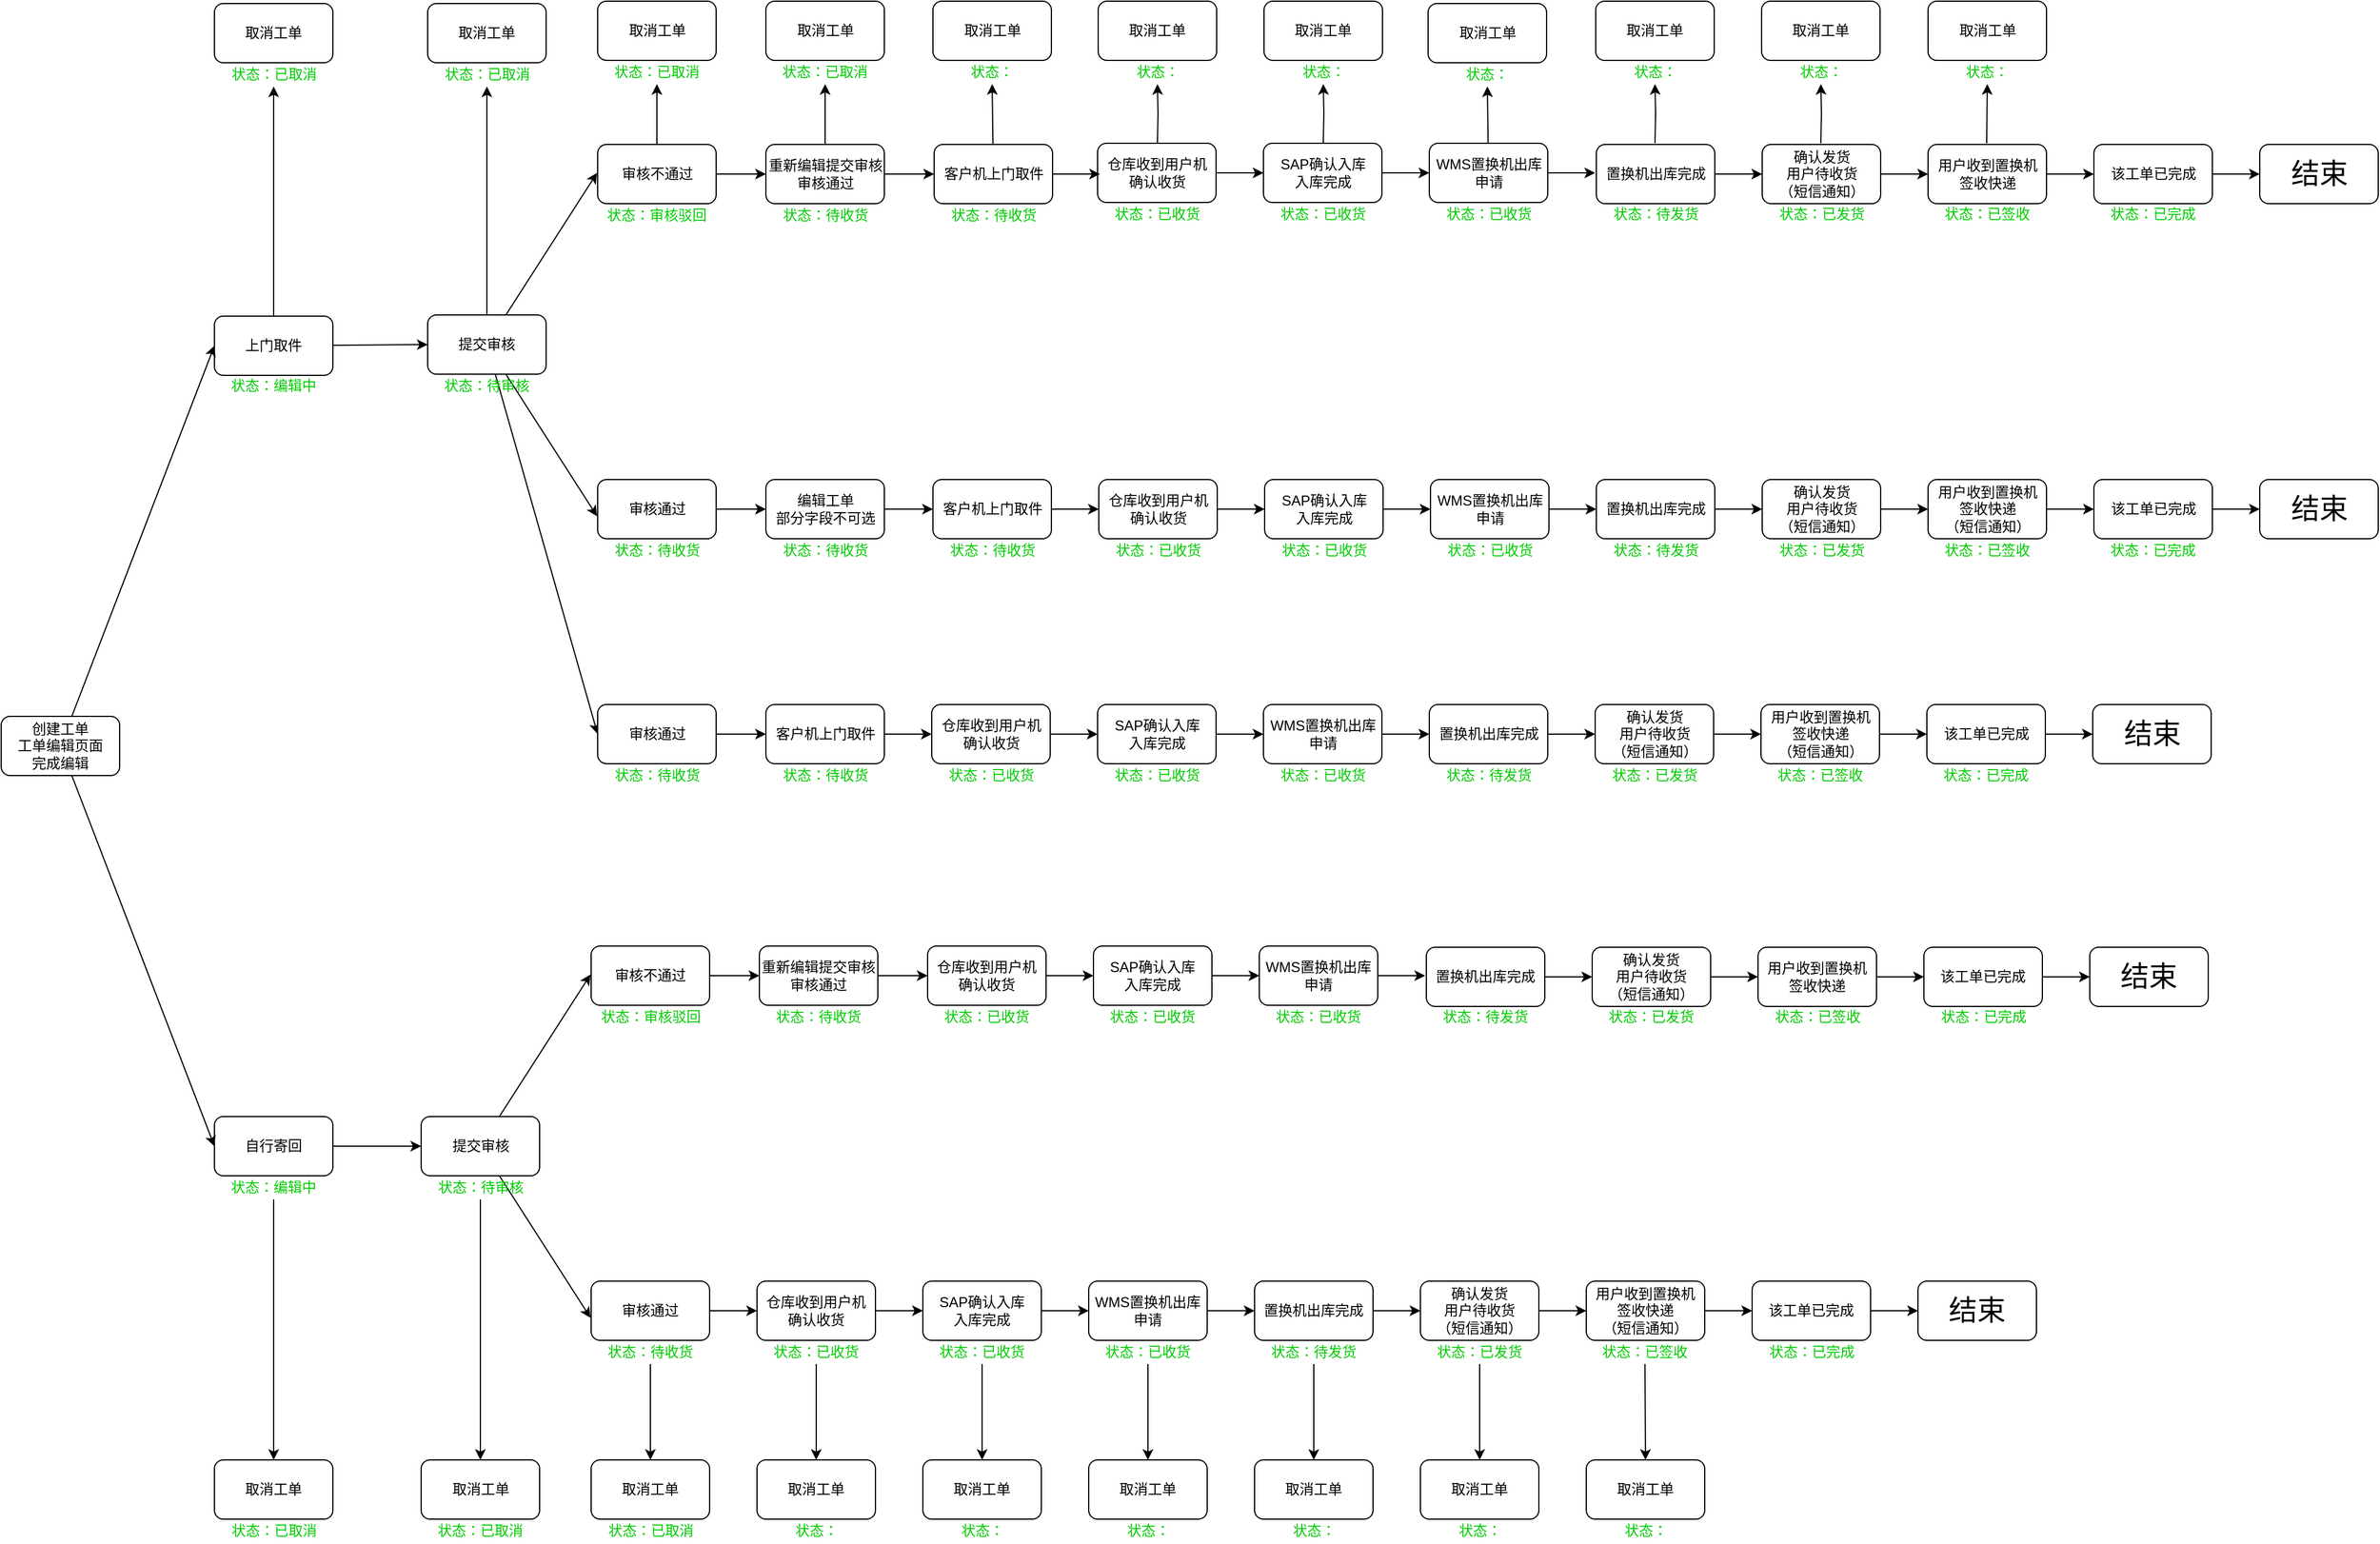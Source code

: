 <mxfile version="14.9.0" type="github">
  <diagram name="Page-1" id="8ce9d11a-91a2-4d17-14d8-a56ed91bf033">
    <mxGraphModel dx="4063" dy="3004" grid="1" gridSize="10" guides="1" tooltips="1" connect="1" arrows="1" fold="1" page="1" pageScale="1" pageWidth="1169" pageHeight="827" background="none" math="0" shadow="0">
      <root>
        <mxCell id="0" />
        <mxCell id="1" parent="0" />
        <mxCell id="AwNw5JYC8Uk12WGBqzZV-78" style="rounded=0;orthogonalLoop=1;jettySize=auto;html=1;entryX=0;entryY=0.5;entryDx=0;entryDy=0;" parent="1" source="AwNw5JYC8Uk12WGBqzZV-25" edge="1">
          <mxGeometry relative="1" as="geometry">
            <mxPoint x="563" y="53" as="targetPoint" />
          </mxGeometry>
        </mxCell>
        <mxCell id="AwNw5JYC8Uk12WGBqzZV-79" style="edgeStyle=none;rounded=0;orthogonalLoop=1;jettySize=auto;html=1;entryX=0;entryY=0.5;entryDx=0;entryDy=0;" parent="1" source="AwNw5JYC8Uk12WGBqzZV-25" edge="1">
          <mxGeometry relative="1" as="geometry">
            <mxPoint x="563" y="343" as="targetPoint" />
          </mxGeometry>
        </mxCell>
        <mxCell id="iUGf3dsUvjw6NNk_qqSn-313" style="edgeStyle=none;rounded=0;orthogonalLoop=1;jettySize=auto;html=1;entryX=0;entryY=0.5;entryDx=0;entryDy=0;" edge="1" parent="1" source="AwNw5JYC8Uk12WGBqzZV-25" target="iUGf3dsUvjw6NNk_qqSn-309">
          <mxGeometry relative="1" as="geometry" />
        </mxCell>
        <mxCell id="iUGf3dsUvjw6NNk_qqSn-317" style="edgeStyle=none;rounded=0;orthogonalLoop=1;jettySize=auto;html=1;entryX=0.5;entryY=1;entryDx=0;entryDy=0;" edge="1" parent="1" source="AwNw5JYC8Uk12WGBqzZV-25" target="iUGf3dsUvjw6NNk_qqSn-316">
          <mxGeometry relative="1" as="geometry" />
        </mxCell>
        <mxCell id="AwNw5JYC8Uk12WGBqzZV-25" value="提交审核" style="rounded=1;whiteSpace=wrap;html=1;" parent="1" vertex="1">
          <mxGeometry x="420" y="173" width="100" height="50" as="geometry" />
        </mxCell>
        <mxCell id="qzluck5pf1jZKNph7DdI-84" style="edgeStyle=orthogonalEdgeStyle;rounded=0;orthogonalLoop=1;jettySize=auto;html=1;entryX=0.5;entryY=1;entryDx=0;entryDy=0;" parent="1" target="qzluck5pf1jZKNph7DdI-68" edge="1">
          <mxGeometry relative="1" as="geometry">
            <mxPoint x="1036.0" y="28" as="sourcePoint" />
          </mxGeometry>
        </mxCell>
        <mxCell id="qzluck5pf1jZKNph7DdI-85" style="edgeStyle=orthogonalEdgeStyle;rounded=0;orthogonalLoop=1;jettySize=auto;html=1;entryX=0.5;entryY=1;entryDx=0;entryDy=0;" parent="1" target="qzluck5pf1jZKNph7DdI-71" edge="1">
          <mxGeometry relative="1" as="geometry">
            <mxPoint x="1176.0" y="28" as="sourcePoint" />
          </mxGeometry>
        </mxCell>
        <mxCell id="qzluck5pf1jZKNph7DdI-88" style="edgeStyle=orthogonalEdgeStyle;rounded=0;orthogonalLoop=1;jettySize=auto;html=1;entryX=0.5;entryY=1;entryDx=0;entryDy=0;" parent="1" target="qzluck5pf1jZKNph7DdI-80" edge="1">
          <mxGeometry relative="1" as="geometry">
            <mxPoint x="1736.0" y="28" as="sourcePoint" />
          </mxGeometry>
        </mxCell>
        <mxCell id="qzluck5pf1jZKNph7DdI-86" style="edgeStyle=orthogonalEdgeStyle;rounded=0;orthogonalLoop=1;jettySize=auto;html=1;entryX=0.5;entryY=1;entryDx=0;entryDy=0;" parent="1" target="qzluck5pf1jZKNph7DdI-74" edge="1">
          <mxGeometry relative="1" as="geometry">
            <mxPoint x="1456.0" y="28" as="sourcePoint" />
          </mxGeometry>
        </mxCell>
        <mxCell id="qzluck5pf1jZKNph7DdI-87" style="edgeStyle=orthogonalEdgeStyle;rounded=0;orthogonalLoop=1;jettySize=auto;html=1;entryX=0.5;entryY=1;entryDx=0;entryDy=0;" parent="1" target="qzluck5pf1jZKNph7DdI-77" edge="1">
          <mxGeometry relative="1" as="geometry">
            <mxPoint x="1596.0" y="28" as="sourcePoint" />
          </mxGeometry>
        </mxCell>
        <mxCell id="qzluck5pf1jZKNph7DdI-40" value="&lt;font color=&quot;#00cc00&quot;&gt;状态：待审核&lt;/font&gt;" style="text;html=1;strokeColor=none;fillColor=none;align=center;verticalAlign=middle;whiteSpace=wrap;rounded=0;" parent="1" vertex="1">
          <mxGeometry x="430" y="223" width="80" height="20" as="geometry" />
        </mxCell>
        <mxCell id="qzluck5pf1jZKNph7DdI-66" value="" style="group" parent="1" vertex="1" connectable="0">
          <mxGeometry x="986" y="-92" width="100" height="70" as="geometry" />
        </mxCell>
        <mxCell id="qzluck5pf1jZKNph7DdI-67" value="取消工单" style="rounded=1;whiteSpace=wrap;html=1;" parent="qzluck5pf1jZKNph7DdI-66" vertex="1">
          <mxGeometry width="100" height="50" as="geometry" />
        </mxCell>
        <mxCell id="qzluck5pf1jZKNph7DdI-68" value="&lt;font color=&quot;#00cc00&quot;&gt;状态：&lt;/font&gt;" style="text;html=1;strokeColor=none;fillColor=none;align=center;verticalAlign=middle;whiteSpace=wrap;rounded=0;" parent="qzluck5pf1jZKNph7DdI-66" vertex="1">
          <mxGeometry x="6.5" y="50" width="87" height="20" as="geometry" />
        </mxCell>
        <mxCell id="qzluck5pf1jZKNph7DdI-69" value="" style="group" parent="1" vertex="1" connectable="0">
          <mxGeometry x="1126" y="-92" width="100" height="70" as="geometry" />
        </mxCell>
        <mxCell id="qzluck5pf1jZKNph7DdI-70" value="取消工单" style="rounded=1;whiteSpace=wrap;html=1;" parent="qzluck5pf1jZKNph7DdI-69" vertex="1">
          <mxGeometry width="100" height="50" as="geometry" />
        </mxCell>
        <mxCell id="qzluck5pf1jZKNph7DdI-71" value="&lt;font color=&quot;#00cc00&quot;&gt;状态：&lt;/font&gt;" style="text;html=1;strokeColor=none;fillColor=none;align=center;verticalAlign=middle;whiteSpace=wrap;rounded=0;" parent="qzluck5pf1jZKNph7DdI-69" vertex="1">
          <mxGeometry x="6.5" y="50" width="87" height="20" as="geometry" />
        </mxCell>
        <mxCell id="qzluck5pf1jZKNph7DdI-72" value="" style="group" parent="1" vertex="1" connectable="0">
          <mxGeometry x="1406" y="-92" width="100" height="70" as="geometry" />
        </mxCell>
        <mxCell id="qzluck5pf1jZKNph7DdI-73" value="取消工单" style="rounded=1;whiteSpace=wrap;html=1;" parent="qzluck5pf1jZKNph7DdI-72" vertex="1">
          <mxGeometry width="100" height="50" as="geometry" />
        </mxCell>
        <mxCell id="qzluck5pf1jZKNph7DdI-74" value="&lt;font color=&quot;#00cc00&quot;&gt;状态：&lt;/font&gt;" style="text;html=1;strokeColor=none;fillColor=none;align=center;verticalAlign=middle;whiteSpace=wrap;rounded=0;" parent="qzluck5pf1jZKNph7DdI-72" vertex="1">
          <mxGeometry x="6.5" y="50" width="87" height="20" as="geometry" />
        </mxCell>
        <mxCell id="qzluck5pf1jZKNph7DdI-75" value="" style="group" parent="1" vertex="1" connectable="0">
          <mxGeometry x="1546" y="-92" width="100" height="70" as="geometry" />
        </mxCell>
        <mxCell id="qzluck5pf1jZKNph7DdI-76" value="取消工单" style="rounded=1;whiteSpace=wrap;html=1;" parent="qzluck5pf1jZKNph7DdI-75" vertex="1">
          <mxGeometry width="100" height="50" as="geometry" />
        </mxCell>
        <mxCell id="qzluck5pf1jZKNph7DdI-77" value="&lt;font color=&quot;#00cc00&quot;&gt;状态：&lt;/font&gt;" style="text;html=1;strokeColor=none;fillColor=none;align=center;verticalAlign=middle;whiteSpace=wrap;rounded=0;" parent="qzluck5pf1jZKNph7DdI-75" vertex="1">
          <mxGeometry x="6.5" y="50" width="87" height="20" as="geometry" />
        </mxCell>
        <mxCell id="qzluck5pf1jZKNph7DdI-78" value="" style="group" parent="1" vertex="1" connectable="0">
          <mxGeometry x="1686.5" y="-92" width="100" height="70" as="geometry" />
        </mxCell>
        <mxCell id="qzluck5pf1jZKNph7DdI-79" value="取消工单" style="rounded=1;whiteSpace=wrap;html=1;" parent="qzluck5pf1jZKNph7DdI-78" vertex="1">
          <mxGeometry width="100" height="50" as="geometry" />
        </mxCell>
        <mxCell id="qzluck5pf1jZKNph7DdI-80" value="&lt;font color=&quot;#00cc00&quot;&gt;状态：&lt;/font&gt;" style="text;html=1;strokeColor=none;fillColor=none;align=center;verticalAlign=middle;whiteSpace=wrap;rounded=0;" parent="qzluck5pf1jZKNph7DdI-78" vertex="1">
          <mxGeometry x="6.5" y="50" width="87" height="20" as="geometry" />
        </mxCell>
        <mxCell id="iUGf3dsUvjw6NNk_qqSn-252" style="edgeStyle=none;rounded=0;orthogonalLoop=1;jettySize=auto;html=1;entryX=0;entryY=0.5;entryDx=0;entryDy=0;" edge="1" parent="1" source="iUGf3dsUvjw6NNk_qqSn-85" target="AwNw5JYC8Uk12WGBqzZV-25">
          <mxGeometry relative="1" as="geometry" />
        </mxCell>
        <mxCell id="iUGf3dsUvjw6NNk_qqSn-339" style="edgeStyle=none;rounded=0;orthogonalLoop=1;jettySize=auto;html=1;entryX=0.5;entryY=1;entryDx=0;entryDy=0;" edge="1" parent="1" source="iUGf3dsUvjw6NNk_qqSn-85" target="iUGf3dsUvjw6NNk_qqSn-338">
          <mxGeometry relative="1" as="geometry" />
        </mxCell>
        <mxCell id="iUGf3dsUvjw6NNk_qqSn-85" value="上门取件" style="rounded=1;whiteSpace=wrap;html=1;" vertex="1" parent="1">
          <mxGeometry x="240" y="174" width="100" height="50" as="geometry" />
        </mxCell>
        <mxCell id="iUGf3dsUvjw6NNk_qqSn-253" style="edgeStyle=none;rounded=0;orthogonalLoop=1;jettySize=auto;html=1;entryX=0;entryY=0.5;entryDx=0;entryDy=0;" edge="1" parent="1" source="iUGf3dsUvjw6NNk_qqSn-86" target="iUGf3dsUvjw6NNk_qqSn-169">
          <mxGeometry relative="1" as="geometry" />
        </mxCell>
        <mxCell id="iUGf3dsUvjw6NNk_qqSn-86" value="自行寄回" style="rounded=1;whiteSpace=wrap;html=1;" vertex="1" parent="1">
          <mxGeometry x="240" y="850" width="100" height="50" as="geometry" />
        </mxCell>
        <mxCell id="iUGf3dsUvjw6NNk_qqSn-250" style="edgeStyle=none;rounded=0;orthogonalLoop=1;jettySize=auto;html=1;entryX=0;entryY=0.5;entryDx=0;entryDy=0;" edge="1" parent="1" source="AwNw5JYC8Uk12WGBqzZV-7" target="iUGf3dsUvjw6NNk_qqSn-85">
          <mxGeometry relative="1" as="geometry" />
        </mxCell>
        <mxCell id="iUGf3dsUvjw6NNk_qqSn-251" style="edgeStyle=none;rounded=0;orthogonalLoop=1;jettySize=auto;html=1;entryX=0;entryY=0.5;entryDx=0;entryDy=0;" edge="1" parent="1" source="AwNw5JYC8Uk12WGBqzZV-7" target="iUGf3dsUvjw6NNk_qqSn-86">
          <mxGeometry relative="1" as="geometry" />
        </mxCell>
        <mxCell id="AwNw5JYC8Uk12WGBqzZV-7" value="创建工单&lt;br&gt;工单编辑页面&lt;br&gt;完成编辑" style="rounded=1;whiteSpace=wrap;html=1;" parent="1" vertex="1">
          <mxGeometry x="60" y="512" width="100" height="50" as="geometry" />
        </mxCell>
        <mxCell id="iUGf3dsUvjw6NNk_qqSn-90" value="&lt;font color=&quot;#00cc00&quot;&gt;状态：编辑中&lt;/font&gt;" style="text;html=1;strokeColor=none;fillColor=none;align=center;verticalAlign=middle;whiteSpace=wrap;rounded=0;" vertex="1" parent="1">
          <mxGeometry x="250" y="223" width="80" height="20" as="geometry" />
        </mxCell>
        <mxCell id="iUGf3dsUvjw6NNk_qqSn-340" style="edgeStyle=none;rounded=0;orthogonalLoop=1;jettySize=auto;html=1;entryX=0.5;entryY=0;entryDx=0;entryDy=0;" edge="1" parent="1" source="iUGf3dsUvjw6NNk_qqSn-91" target="iUGf3dsUvjw6NNk_qqSn-334">
          <mxGeometry relative="1" as="geometry" />
        </mxCell>
        <mxCell id="iUGf3dsUvjw6NNk_qqSn-91" value="&lt;font color=&quot;#00cc00&quot;&gt;状态：编辑中&lt;/font&gt;" style="text;html=1;strokeColor=none;fillColor=none;align=center;verticalAlign=middle;whiteSpace=wrap;rounded=0;" vertex="1" parent="1">
          <mxGeometry x="250" y="900" width="80" height="20" as="geometry" />
        </mxCell>
        <mxCell id="iUGf3dsUvjw6NNk_qqSn-108" style="edgeStyle=none;rounded=0;orthogonalLoop=1;jettySize=auto;html=1;entryX=0;entryY=0.5;entryDx=0;entryDy=0;" edge="1" parent="1" source="iUGf3dsUvjw6NNk_qqSn-109">
          <mxGeometry relative="1" as="geometry">
            <mxPoint x="705.5" y="337" as="targetPoint" />
          </mxGeometry>
        </mxCell>
        <mxCell id="iUGf3dsUvjw6NNk_qqSn-109" value="审核通过" style="rounded=1;whiteSpace=wrap;html=1;" vertex="1" parent="1">
          <mxGeometry x="563.5" y="312" width="100" height="50" as="geometry" />
        </mxCell>
        <mxCell id="iUGf3dsUvjw6NNk_qqSn-125" value="&lt;font color=&quot;#00cc00&quot;&gt;状态：待收货&lt;/font&gt;" style="text;html=1;strokeColor=none;fillColor=none;align=center;verticalAlign=middle;whiteSpace=wrap;rounded=0;" vertex="1" parent="1">
          <mxGeometry x="573.5" y="362" width="80" height="20" as="geometry" />
        </mxCell>
        <mxCell id="iUGf3dsUvjw6NNk_qqSn-136" style="edgeStyle=none;rounded=0;orthogonalLoop=1;jettySize=auto;html=1;entryX=0;entryY=0.5;entryDx=0;entryDy=0;" edge="1" parent="1" source="iUGf3dsUvjw6NNk_qqSn-137" target="iUGf3dsUvjw6NNk_qqSn-138">
          <mxGeometry relative="1" as="geometry" />
        </mxCell>
        <mxCell id="iUGf3dsUvjw6NNk_qqSn-321" style="edgeStyle=none;rounded=0;orthogonalLoop=1;jettySize=auto;html=1;entryX=0.5;entryY=1;entryDx=0;entryDy=0;" edge="1" parent="1" source="iUGf3dsUvjw6NNk_qqSn-137" target="iUGf3dsUvjw6NNk_qqSn-320">
          <mxGeometry relative="1" as="geometry" />
        </mxCell>
        <mxCell id="iUGf3dsUvjw6NNk_qqSn-137" value="审核不通过" style="rounded=1;whiteSpace=wrap;html=1;" vertex="1" parent="1">
          <mxGeometry x="563.5" y="29" width="100" height="50" as="geometry" />
        </mxCell>
        <mxCell id="iUGf3dsUvjw6NNk_qqSn-325" style="edgeStyle=none;rounded=0;orthogonalLoop=1;jettySize=auto;html=1;entryX=0.5;entryY=1;entryDx=0;entryDy=0;" edge="1" parent="1" source="iUGf3dsUvjw6NNk_qqSn-138" target="iUGf3dsUvjw6NNk_qqSn-324">
          <mxGeometry relative="1" as="geometry" />
        </mxCell>
        <mxCell id="iUGf3dsUvjw6NNk_qqSn-138" value="重新编辑提交审核&lt;br&gt;审核通过" style="rounded=1;whiteSpace=wrap;html=1;" vertex="1" parent="1">
          <mxGeometry x="705.5" y="29" width="100" height="50" as="geometry" />
        </mxCell>
        <mxCell id="iUGf3dsUvjw6NNk_qqSn-139" style="edgeStyle=none;rounded=0;orthogonalLoop=1;jettySize=auto;html=1;entryX=0;entryY=0.5;entryDx=0;entryDy=0;" edge="1" parent="1" source="iUGf3dsUvjw6NNk_qqSn-140" target="iUGf3dsUvjw6NNk_qqSn-142">
          <mxGeometry relative="1" as="geometry" />
        </mxCell>
        <mxCell id="iUGf3dsUvjw6NNk_qqSn-140" value="仓库收到用户机&lt;br&gt;确认收货" style="rounded=1;whiteSpace=wrap;html=1;" vertex="1" parent="1">
          <mxGeometry x="985.5" y="28" width="100" height="50" as="geometry" />
        </mxCell>
        <mxCell id="iUGf3dsUvjw6NNk_qqSn-141" style="edgeStyle=none;rounded=0;orthogonalLoop=1;jettySize=auto;html=1;" edge="1" parent="1" source="iUGf3dsUvjw6NNk_qqSn-142" target="iUGf3dsUvjw6NNk_qqSn-144">
          <mxGeometry relative="1" as="geometry" />
        </mxCell>
        <mxCell id="iUGf3dsUvjw6NNk_qqSn-142" value="SAP确认入库&lt;br&gt;入库完成" style="rounded=1;whiteSpace=wrap;html=1;" vertex="1" parent="1">
          <mxGeometry x="1125.5" y="28" width="100" height="50" as="geometry" />
        </mxCell>
        <mxCell id="iUGf3dsUvjw6NNk_qqSn-143" style="edgeStyle=none;rounded=0;orthogonalLoop=1;jettySize=auto;html=1;entryX=0;entryY=0.5;entryDx=0;entryDy=0;" edge="1" parent="1">
          <mxGeometry relative="1" as="geometry">
            <mxPoint x="1365.5" y="53" as="sourcePoint" />
            <mxPoint x="1405.5" y="53" as="targetPoint" />
          </mxGeometry>
        </mxCell>
        <mxCell id="iUGf3dsUvjw6NNk_qqSn-357" style="edgeStyle=none;rounded=0;orthogonalLoop=1;jettySize=auto;html=1;entryX=0.5;entryY=1;entryDx=0;entryDy=0;" edge="1" parent="1" source="iUGf3dsUvjw6NNk_qqSn-144" target="iUGf3dsUvjw6NNk_qqSn-356">
          <mxGeometry relative="1" as="geometry" />
        </mxCell>
        <mxCell id="iUGf3dsUvjw6NNk_qqSn-144" value="WMS置换机出库申请" style="rounded=1;whiteSpace=wrap;html=1;" vertex="1" parent="1">
          <mxGeometry x="1265.5" y="28" width="100" height="50" as="geometry" />
        </mxCell>
        <mxCell id="iUGf3dsUvjw6NNk_qqSn-145" style="edgeStyle=none;rounded=0;orthogonalLoop=1;jettySize=auto;html=1;entryX=0;entryY=0.5;entryDx=0;entryDy=0;" edge="1" parent="1" source="iUGf3dsUvjw6NNk_qqSn-146" target="iUGf3dsUvjw6NNk_qqSn-148">
          <mxGeometry relative="1" as="geometry" />
        </mxCell>
        <mxCell id="iUGf3dsUvjw6NNk_qqSn-146" value="用户收到置换机&lt;br&gt;签收快递" style="rounded=1;whiteSpace=wrap;html=1;" vertex="1" parent="1">
          <mxGeometry x="1686.5" y="29" width="100" height="50" as="geometry" />
        </mxCell>
        <mxCell id="iUGf3dsUvjw6NNk_qqSn-147" style="edgeStyle=none;rounded=0;orthogonalLoop=1;jettySize=auto;html=1;entryX=0;entryY=0.5;entryDx=0;entryDy=0;" edge="1" parent="1" source="iUGf3dsUvjw6NNk_qqSn-148" target="iUGf3dsUvjw6NNk_qqSn-149">
          <mxGeometry relative="1" as="geometry" />
        </mxCell>
        <mxCell id="iUGf3dsUvjw6NNk_qqSn-148" value="该工单已完成" style="rounded=1;whiteSpace=wrap;html=1;" vertex="1" parent="1">
          <mxGeometry x="1826.5" y="29" width="100" height="50" as="geometry" />
        </mxCell>
        <mxCell id="iUGf3dsUvjw6NNk_qqSn-149" value="&lt;font style=&quot;font-size: 24px&quot;&gt;结束&lt;/font&gt;" style="rounded=1;whiteSpace=wrap;html=1;" vertex="1" parent="1">
          <mxGeometry x="1966.5" y="29" width="100" height="50" as="geometry" />
        </mxCell>
        <mxCell id="iUGf3dsUvjw6NNk_qqSn-150" style="edgeStyle=orthogonalEdgeStyle;rounded=0;orthogonalLoop=1;jettySize=auto;html=1;entryX=0;entryY=0.5;entryDx=0;entryDy=0;" edge="1" parent="1" source="iUGf3dsUvjw6NNk_qqSn-151" target="iUGf3dsUvjw6NNk_qqSn-153">
          <mxGeometry relative="1" as="geometry" />
        </mxCell>
        <mxCell id="iUGf3dsUvjw6NNk_qqSn-151" value="置换机出库完成&lt;br&gt;" style="rounded=1;whiteSpace=wrap;html=1;" vertex="1" parent="1">
          <mxGeometry x="1406.5" y="29" width="100" height="50" as="geometry" />
        </mxCell>
        <mxCell id="iUGf3dsUvjw6NNk_qqSn-152" style="edgeStyle=orthogonalEdgeStyle;rounded=0;orthogonalLoop=1;jettySize=auto;html=1;entryX=0;entryY=0.5;entryDx=0;entryDy=0;" edge="1" parent="1" source="iUGf3dsUvjw6NNk_qqSn-153" target="iUGf3dsUvjw6NNk_qqSn-146">
          <mxGeometry relative="1" as="geometry" />
        </mxCell>
        <mxCell id="iUGf3dsUvjw6NNk_qqSn-153" value="&lt;span style=&quot;font-family: &amp;#34;helvetica&amp;#34;&quot;&gt;确认发货&lt;br&gt;用户待收货&lt;/span&gt;&lt;br style=&quot;font-family: &amp;#34;helvetica&amp;#34;&quot;&gt;&lt;span style=&quot;font-family: &amp;#34;helvetica&amp;#34;&quot;&gt;（短信通知）&lt;/span&gt;" style="rounded=1;whiteSpace=wrap;html=1;" vertex="1" parent="1">
          <mxGeometry x="1546.5" y="29" width="100" height="50" as="geometry" />
        </mxCell>
        <mxCell id="iUGf3dsUvjw6NNk_qqSn-154" value="&lt;font color=&quot;#00cc00&quot;&gt;状态：审核驳回&lt;/font&gt;" style="text;html=1;strokeColor=none;fillColor=none;align=center;verticalAlign=middle;whiteSpace=wrap;rounded=0;" vertex="1" parent="1">
          <mxGeometry x="570" y="79" width="87" height="20" as="geometry" />
        </mxCell>
        <mxCell id="iUGf3dsUvjw6NNk_qqSn-155" style="edgeStyle=none;rounded=0;orthogonalLoop=1;jettySize=auto;html=1;entryX=0;entryY=0.5;entryDx=0;entryDy=0;" edge="1" parent="1" target="iUGf3dsUvjw6NNk_qqSn-157">
          <mxGeometry relative="1" as="geometry">
            <mxPoint x="805.5" y="54" as="sourcePoint" />
          </mxGeometry>
        </mxCell>
        <mxCell id="iUGf3dsUvjw6NNk_qqSn-156" style="edgeStyle=none;rounded=0;orthogonalLoop=1;jettySize=auto;html=1;entryX=0;entryY=0.5;entryDx=0;entryDy=0;" edge="1" parent="1" source="iUGf3dsUvjw6NNk_qqSn-157">
          <mxGeometry relative="1" as="geometry">
            <mxPoint x="987.5" y="54" as="targetPoint" />
          </mxGeometry>
        </mxCell>
        <mxCell id="iUGf3dsUvjw6NNk_qqSn-329" style="edgeStyle=none;rounded=0;orthogonalLoop=1;jettySize=auto;html=1;entryX=0.5;entryY=1;entryDx=0;entryDy=0;" edge="1" parent="1" source="iUGf3dsUvjw6NNk_qqSn-157" target="iUGf3dsUvjw6NNk_qqSn-328">
          <mxGeometry relative="1" as="geometry" />
        </mxCell>
        <mxCell id="iUGf3dsUvjw6NNk_qqSn-157" value="客户机上门取件" style="rounded=1;whiteSpace=wrap;html=1;" vertex="1" parent="1">
          <mxGeometry x="847.5" y="29" width="100" height="50" as="geometry" />
        </mxCell>
        <mxCell id="iUGf3dsUvjw6NNk_qqSn-158" value="&lt;font color=&quot;#00cc00&quot;&gt;状态：待收货&lt;/font&gt;" style="text;html=1;strokeColor=none;fillColor=none;align=center;verticalAlign=middle;whiteSpace=wrap;rounded=0;" vertex="1" parent="1">
          <mxGeometry x="857.5" y="79" width="80" height="20" as="geometry" />
        </mxCell>
        <mxCell id="iUGf3dsUvjw6NNk_qqSn-159" value="&lt;font color=&quot;#00cc00&quot;&gt;状态：待收货&lt;/font&gt;" style="text;html=1;strokeColor=none;fillColor=none;align=center;verticalAlign=middle;whiteSpace=wrap;rounded=0;" vertex="1" parent="1">
          <mxGeometry x="715.5" y="79" width="80" height="20" as="geometry" />
        </mxCell>
        <mxCell id="iUGf3dsUvjw6NNk_qqSn-160" value="&lt;font color=&quot;#00cc00&quot;&gt;状态：已收货&lt;/font&gt;" style="text;html=1;strokeColor=none;fillColor=none;align=center;verticalAlign=middle;whiteSpace=wrap;rounded=0;" vertex="1" parent="1">
          <mxGeometry x="995.5" y="78" width="80" height="20" as="geometry" />
        </mxCell>
        <mxCell id="iUGf3dsUvjw6NNk_qqSn-161" value="&lt;font color=&quot;#00cc00&quot;&gt;状态：已收货&lt;/font&gt;" style="text;html=1;strokeColor=none;fillColor=none;align=center;verticalAlign=middle;whiteSpace=wrap;rounded=0;" vertex="1" parent="1">
          <mxGeometry x="1135.5" y="78" width="80" height="20" as="geometry" />
        </mxCell>
        <mxCell id="iUGf3dsUvjw6NNk_qqSn-162" value="&lt;font color=&quot;#00cc00&quot;&gt;状态：待发货&lt;/font&gt;" style="text;html=1;strokeColor=none;fillColor=none;align=center;verticalAlign=middle;whiteSpace=wrap;rounded=0;" vertex="1" parent="1">
          <mxGeometry x="1416.5" y="78" width="80" height="20" as="geometry" />
        </mxCell>
        <mxCell id="iUGf3dsUvjw6NNk_qqSn-163" value="&lt;font color=&quot;#00cc00&quot;&gt;状态：已发货&lt;/font&gt;" style="text;html=1;strokeColor=none;fillColor=none;align=center;verticalAlign=middle;whiteSpace=wrap;rounded=0;" vertex="1" parent="1">
          <mxGeometry x="1556.5" y="78" width="80" height="20" as="geometry" />
        </mxCell>
        <mxCell id="iUGf3dsUvjw6NNk_qqSn-164" value="&lt;font color=&quot;#00cc00&quot;&gt;状态：已完成&lt;/font&gt;" style="text;html=1;strokeColor=none;fillColor=none;align=center;verticalAlign=middle;whiteSpace=wrap;rounded=0;" vertex="1" parent="1">
          <mxGeometry x="1833" y="78" width="87" height="20" as="geometry" />
        </mxCell>
        <mxCell id="iUGf3dsUvjw6NNk_qqSn-165" value="&lt;font color=&quot;#00cc00&quot;&gt;状态：已签收&lt;/font&gt;" style="text;html=1;strokeColor=none;fillColor=none;align=center;verticalAlign=middle;whiteSpace=wrap;rounded=0;" vertex="1" parent="1">
          <mxGeometry x="1693" y="78" width="87" height="20" as="geometry" />
        </mxCell>
        <mxCell id="iUGf3dsUvjw6NNk_qqSn-166" value="&lt;font color=&quot;#00cc00&quot;&gt;状态：已收货&lt;/font&gt;" style="text;html=1;strokeColor=none;fillColor=none;align=center;verticalAlign=middle;whiteSpace=wrap;rounded=0;" vertex="1" parent="1">
          <mxGeometry x="1275.5" y="78" width="80" height="20" as="geometry" />
        </mxCell>
        <mxCell id="iUGf3dsUvjw6NNk_qqSn-167" style="rounded=0;orthogonalLoop=1;jettySize=auto;html=1;entryX=0;entryY=0.5;entryDx=0;entryDy=0;" edge="1" parent="1" source="iUGf3dsUvjw6NNk_qqSn-169">
          <mxGeometry relative="1" as="geometry">
            <mxPoint x="557.5" y="730" as="targetPoint" />
          </mxGeometry>
        </mxCell>
        <mxCell id="iUGf3dsUvjw6NNk_qqSn-168" style="edgeStyle=none;rounded=0;orthogonalLoop=1;jettySize=auto;html=1;entryX=0;entryY=0.5;entryDx=0;entryDy=0;" edge="1" parent="1" source="iUGf3dsUvjw6NNk_qqSn-169">
          <mxGeometry relative="1" as="geometry">
            <mxPoint x="557.5" y="1020" as="targetPoint" />
          </mxGeometry>
        </mxCell>
        <mxCell id="iUGf3dsUvjw6NNk_qqSn-169" value="提交审核" style="rounded=1;whiteSpace=wrap;html=1;" vertex="1" parent="1">
          <mxGeometry x="414.5" y="850" width="100" height="50" as="geometry" />
        </mxCell>
        <mxCell id="iUGf3dsUvjw6NNk_qqSn-341" style="edgeStyle=none;rounded=0;orthogonalLoop=1;jettySize=auto;html=1;entryX=0.5;entryY=0;entryDx=0;entryDy=0;" edge="1" parent="1" source="iUGf3dsUvjw6NNk_qqSn-175" target="iUGf3dsUvjw6NNk_qqSn-331">
          <mxGeometry relative="1" as="geometry" />
        </mxCell>
        <mxCell id="iUGf3dsUvjw6NNk_qqSn-175" value="&lt;font color=&quot;#00cc00&quot;&gt;状态：待审核&lt;/font&gt;" style="text;html=1;strokeColor=none;fillColor=none;align=center;verticalAlign=middle;whiteSpace=wrap;rounded=0;" vertex="1" parent="1">
          <mxGeometry x="424.5" y="900" width="80" height="20" as="geometry" />
        </mxCell>
        <mxCell id="iUGf3dsUvjw6NNk_qqSn-192" value="审核通过" style="rounded=1;whiteSpace=wrap;html=1;" vertex="1" parent="1">
          <mxGeometry x="558" y="989" width="100" height="50" as="geometry" />
        </mxCell>
        <mxCell id="iUGf3dsUvjw6NNk_qqSn-193" style="edgeStyle=none;rounded=0;orthogonalLoop=1;jettySize=auto;html=1;entryX=0;entryY=0.5;entryDx=0;entryDy=0;" edge="1" parent="1" source="iUGf3dsUvjw6NNk_qqSn-194" target="iUGf3dsUvjw6NNk_qqSn-196">
          <mxGeometry relative="1" as="geometry" />
        </mxCell>
        <mxCell id="iUGf3dsUvjw6NNk_qqSn-194" value="仓库收到用户机&lt;br&gt;确认收货" style="rounded=1;whiteSpace=wrap;html=1;" vertex="1" parent="1">
          <mxGeometry x="698" y="989" width="100" height="50" as="geometry" />
        </mxCell>
        <mxCell id="iUGf3dsUvjw6NNk_qqSn-195" style="edgeStyle=none;rounded=0;orthogonalLoop=1;jettySize=auto;html=1;entryX=0;entryY=0.5;entryDx=0;entryDy=0;" edge="1" parent="1" source="iUGf3dsUvjw6NNk_qqSn-196" target="iUGf3dsUvjw6NNk_qqSn-198">
          <mxGeometry relative="1" as="geometry" />
        </mxCell>
        <mxCell id="iUGf3dsUvjw6NNk_qqSn-196" value="SAP确认入库&lt;br&gt;入库完成" style="rounded=1;whiteSpace=wrap;html=1;" vertex="1" parent="1">
          <mxGeometry x="838" y="989" width="100" height="50" as="geometry" />
        </mxCell>
        <mxCell id="iUGf3dsUvjw6NNk_qqSn-197" style="edgeStyle=none;rounded=0;orthogonalLoop=1;jettySize=auto;html=1;entryX=0;entryY=0.5;entryDx=0;entryDy=0;" edge="1" parent="1" source="iUGf3dsUvjw6NNk_qqSn-198">
          <mxGeometry relative="1" as="geometry">
            <mxPoint x="1118.0" y="1014" as="targetPoint" />
          </mxGeometry>
        </mxCell>
        <mxCell id="iUGf3dsUvjw6NNk_qqSn-198" value="WMS置换机出库申请" style="rounded=1;whiteSpace=wrap;html=1;" vertex="1" parent="1">
          <mxGeometry x="978" y="989" width="100" height="50" as="geometry" />
        </mxCell>
        <mxCell id="iUGf3dsUvjw6NNk_qqSn-199" style="edgeStyle=none;rounded=0;orthogonalLoop=1;jettySize=auto;html=1;entryX=0;entryY=0.5;entryDx=0;entryDy=0;" edge="1" parent="1" source="iUGf3dsUvjw6NNk_qqSn-200" target="iUGf3dsUvjw6NNk_qqSn-202">
          <mxGeometry relative="1" as="geometry" />
        </mxCell>
        <mxCell id="iUGf3dsUvjw6NNk_qqSn-200" value="用户收到置换机&lt;br&gt;签收快递&lt;br&gt;（短信通知）" style="rounded=1;whiteSpace=wrap;html=1;" vertex="1" parent="1">
          <mxGeometry x="1398" y="989" width="100" height="50" as="geometry" />
        </mxCell>
        <mxCell id="iUGf3dsUvjw6NNk_qqSn-201" style="edgeStyle=none;rounded=0;orthogonalLoop=1;jettySize=auto;html=1;entryX=0;entryY=0.5;entryDx=0;entryDy=0;" edge="1" parent="1" source="iUGf3dsUvjw6NNk_qqSn-202" target="iUGf3dsUvjw6NNk_qqSn-203">
          <mxGeometry relative="1" as="geometry" />
        </mxCell>
        <mxCell id="iUGf3dsUvjw6NNk_qqSn-202" value="该工单已完成" style="rounded=1;whiteSpace=wrap;html=1;" vertex="1" parent="1">
          <mxGeometry x="1538" y="989" width="100" height="50" as="geometry" />
        </mxCell>
        <mxCell id="iUGf3dsUvjw6NNk_qqSn-203" value="&lt;font style=&quot;font-size: 24px&quot;&gt;结束&lt;/font&gt;" style="rounded=1;whiteSpace=wrap;html=1;" vertex="1" parent="1">
          <mxGeometry x="1678" y="989" width="100" height="50" as="geometry" />
        </mxCell>
        <mxCell id="iUGf3dsUvjw6NNk_qqSn-204" style="edgeStyle=orthogonalEdgeStyle;rounded=0;orthogonalLoop=1;jettySize=auto;html=1;entryX=0;entryY=0.5;entryDx=0;entryDy=0;" edge="1" parent="1" source="iUGf3dsUvjw6NNk_qqSn-205" target="iUGf3dsUvjw6NNk_qqSn-207">
          <mxGeometry relative="1" as="geometry" />
        </mxCell>
        <mxCell id="iUGf3dsUvjw6NNk_qqSn-205" value="置换机出库完成&lt;br&gt;" style="rounded=1;whiteSpace=wrap;html=1;" vertex="1" parent="1">
          <mxGeometry x="1118" y="989" width="100" height="50" as="geometry" />
        </mxCell>
        <mxCell id="iUGf3dsUvjw6NNk_qqSn-206" style="edgeStyle=orthogonalEdgeStyle;rounded=0;orthogonalLoop=1;jettySize=auto;html=1;entryX=0;entryY=0.5;entryDx=0;entryDy=0;" edge="1" parent="1" source="iUGf3dsUvjw6NNk_qqSn-207" target="iUGf3dsUvjw6NNk_qqSn-200">
          <mxGeometry relative="1" as="geometry" />
        </mxCell>
        <mxCell id="iUGf3dsUvjw6NNk_qqSn-207" value="&lt;span style=&quot;font-family: &amp;#34;helvetica&amp;#34;&quot;&gt;确认发货&lt;br&gt;用户待收货&lt;/span&gt;&lt;br style=&quot;font-family: &amp;#34;helvetica&amp;#34;&quot;&gt;&lt;span style=&quot;font-family: &amp;#34;helvetica&amp;#34;&quot;&gt;（短信通知）&lt;/span&gt;" style="rounded=1;whiteSpace=wrap;html=1;" vertex="1" parent="1">
          <mxGeometry x="1258" y="989" width="100" height="50" as="geometry" />
        </mxCell>
        <mxCell id="iUGf3dsUvjw6NNk_qqSn-369" style="edgeStyle=none;rounded=0;orthogonalLoop=1;jettySize=auto;html=1;entryX=0.5;entryY=0;entryDx=0;entryDy=0;" edge="1" parent="1" source="iUGf3dsUvjw6NNk_qqSn-208" target="iUGf3dsUvjw6NNk_qqSn-343">
          <mxGeometry relative="1" as="geometry" />
        </mxCell>
        <mxCell id="iUGf3dsUvjw6NNk_qqSn-208" value="&lt;font color=&quot;#00cc00&quot;&gt;状态：待收货&lt;/font&gt;" style="text;html=1;strokeColor=none;fillColor=none;align=center;verticalAlign=middle;whiteSpace=wrap;rounded=0;" vertex="1" parent="1">
          <mxGeometry x="568" y="1039" width="80" height="20" as="geometry" />
        </mxCell>
        <mxCell id="iUGf3dsUvjw6NNk_qqSn-367" style="edgeStyle=none;rounded=0;orthogonalLoop=1;jettySize=auto;html=1;entryX=0.5;entryY=0;entryDx=0;entryDy=0;" edge="1" parent="1" source="iUGf3dsUvjw6NNk_qqSn-209" target="iUGf3dsUvjw6NNk_qqSn-346">
          <mxGeometry relative="1" as="geometry" />
        </mxCell>
        <mxCell id="iUGf3dsUvjw6NNk_qqSn-209" value="&lt;font color=&quot;#00cc00&quot;&gt;状态：已收货&lt;/font&gt;" style="text;html=1;strokeColor=none;fillColor=none;align=center;verticalAlign=middle;whiteSpace=wrap;rounded=0;" vertex="1" parent="1">
          <mxGeometry x="708" y="1039" width="80" height="20" as="geometry" />
        </mxCell>
        <mxCell id="iUGf3dsUvjw6NNk_qqSn-368" style="edgeStyle=none;rounded=0;orthogonalLoop=1;jettySize=auto;html=1;entryX=0.5;entryY=0;entryDx=0;entryDy=0;" edge="1" parent="1" source="iUGf3dsUvjw6NNk_qqSn-210" target="iUGf3dsUvjw6NNk_qqSn-349">
          <mxGeometry relative="1" as="geometry" />
        </mxCell>
        <mxCell id="iUGf3dsUvjw6NNk_qqSn-210" value="&lt;font color=&quot;#00cc00&quot;&gt;状态：已收货&lt;/font&gt;" style="text;html=1;strokeColor=none;fillColor=none;align=center;verticalAlign=middle;whiteSpace=wrap;rounded=0;" vertex="1" parent="1">
          <mxGeometry x="848" y="1039" width="80" height="20" as="geometry" />
        </mxCell>
        <mxCell id="iUGf3dsUvjw6NNk_qqSn-371" style="edgeStyle=none;rounded=0;orthogonalLoop=1;jettySize=auto;html=1;entryX=0.5;entryY=0;entryDx=0;entryDy=0;" edge="1" parent="1" source="iUGf3dsUvjw6NNk_qqSn-211" target="iUGf3dsUvjw6NNk_qqSn-359">
          <mxGeometry relative="1" as="geometry" />
        </mxCell>
        <mxCell id="iUGf3dsUvjw6NNk_qqSn-211" value="&lt;font color=&quot;#00cc00&quot;&gt;状态：待发货&lt;/font&gt;" style="text;html=1;strokeColor=none;fillColor=none;align=center;verticalAlign=middle;whiteSpace=wrap;rounded=0;" vertex="1" parent="1">
          <mxGeometry x="1128" y="1039" width="80" height="20" as="geometry" />
        </mxCell>
        <mxCell id="iUGf3dsUvjw6NNk_qqSn-372" style="edgeStyle=none;rounded=0;orthogonalLoop=1;jettySize=auto;html=1;entryX=0.5;entryY=0;entryDx=0;entryDy=0;" edge="1" parent="1" source="iUGf3dsUvjw6NNk_qqSn-212" target="iUGf3dsUvjw6NNk_qqSn-362">
          <mxGeometry relative="1" as="geometry" />
        </mxCell>
        <mxCell id="iUGf3dsUvjw6NNk_qqSn-212" value="&lt;font color=&quot;#00cc00&quot;&gt;状态：已发货&lt;/font&gt;" style="text;html=1;strokeColor=none;fillColor=none;align=center;verticalAlign=middle;whiteSpace=wrap;rounded=0;" vertex="1" parent="1">
          <mxGeometry x="1268" y="1039" width="80" height="20" as="geometry" />
        </mxCell>
        <mxCell id="iUGf3dsUvjw6NNk_qqSn-213" value="&lt;font color=&quot;#00cc00&quot;&gt;状态：已完成&lt;/font&gt;" style="text;html=1;strokeColor=none;fillColor=none;align=center;verticalAlign=middle;whiteSpace=wrap;rounded=0;" vertex="1" parent="1">
          <mxGeometry x="1544.5" y="1039" width="87" height="20" as="geometry" />
        </mxCell>
        <mxCell id="iUGf3dsUvjw6NNk_qqSn-373" style="edgeStyle=none;rounded=0;orthogonalLoop=1;jettySize=auto;html=1;entryX=0.5;entryY=0;entryDx=0;entryDy=0;" edge="1" parent="1" source="iUGf3dsUvjw6NNk_qqSn-214" target="iUGf3dsUvjw6NNk_qqSn-365">
          <mxGeometry relative="1" as="geometry" />
        </mxCell>
        <mxCell id="iUGf3dsUvjw6NNk_qqSn-214" value="&lt;font color=&quot;#00cc00&quot;&gt;状态：已签收&lt;/font&gt;" style="text;html=1;strokeColor=none;fillColor=none;align=center;verticalAlign=middle;whiteSpace=wrap;rounded=0;" vertex="1" parent="1">
          <mxGeometry x="1404" y="1039" width="87" height="20" as="geometry" />
        </mxCell>
        <mxCell id="iUGf3dsUvjw6NNk_qqSn-370" style="edgeStyle=none;rounded=0;orthogonalLoop=1;jettySize=auto;html=1;entryX=0.5;entryY=0;entryDx=0;entryDy=0;" edge="1" parent="1" source="iUGf3dsUvjw6NNk_qqSn-215" target="iUGf3dsUvjw6NNk_qqSn-352">
          <mxGeometry relative="1" as="geometry" />
        </mxCell>
        <mxCell id="iUGf3dsUvjw6NNk_qqSn-215" value="&lt;font color=&quot;#00cc00&quot;&gt;状态：已收货&lt;/font&gt;" style="text;html=1;strokeColor=none;fillColor=none;align=center;verticalAlign=middle;whiteSpace=wrap;rounded=0;" vertex="1" parent="1">
          <mxGeometry x="988" y="1039" width="80" height="20" as="geometry" />
        </mxCell>
        <mxCell id="iUGf3dsUvjw6NNk_qqSn-216" style="edgeStyle=none;rounded=0;orthogonalLoop=1;jettySize=auto;html=1;entryX=0;entryY=0.5;entryDx=0;entryDy=0;" edge="1" parent="1" target="iUGf3dsUvjw6NNk_qqSn-194">
          <mxGeometry relative="1" as="geometry">
            <mxPoint x="658" y="1014" as="sourcePoint" />
          </mxGeometry>
        </mxCell>
        <mxCell id="iUGf3dsUvjw6NNk_qqSn-219" style="edgeStyle=none;rounded=0;orthogonalLoop=1;jettySize=auto;html=1;entryX=0;entryY=0.5;entryDx=0;entryDy=0;" edge="1" parent="1" source="iUGf3dsUvjw6NNk_qqSn-220" target="iUGf3dsUvjw6NNk_qqSn-221">
          <mxGeometry relative="1" as="geometry" />
        </mxCell>
        <mxCell id="iUGf3dsUvjw6NNk_qqSn-220" value="审核不通过" style="rounded=1;whiteSpace=wrap;html=1;" vertex="1" parent="1">
          <mxGeometry x="558" y="706" width="100" height="50" as="geometry" />
        </mxCell>
        <mxCell id="iUGf3dsUvjw6NNk_qqSn-282" style="edgeStyle=none;rounded=0;orthogonalLoop=1;jettySize=auto;html=1;entryX=0;entryY=0.5;entryDx=0;entryDy=0;" edge="1" parent="1" source="iUGf3dsUvjw6NNk_qqSn-221" target="iUGf3dsUvjw6NNk_qqSn-223">
          <mxGeometry relative="1" as="geometry" />
        </mxCell>
        <mxCell id="iUGf3dsUvjw6NNk_qqSn-221" value="重新编辑提交审核&lt;br&gt;审核通过" style="rounded=1;whiteSpace=wrap;html=1;" vertex="1" parent="1">
          <mxGeometry x="700" y="706" width="100" height="50" as="geometry" />
        </mxCell>
        <mxCell id="iUGf3dsUvjw6NNk_qqSn-222" style="edgeStyle=none;rounded=0;orthogonalLoop=1;jettySize=auto;html=1;entryX=0;entryY=0.5;entryDx=0;entryDy=0;" edge="1" parent="1" source="iUGf3dsUvjw6NNk_qqSn-223" target="iUGf3dsUvjw6NNk_qqSn-225">
          <mxGeometry relative="1" as="geometry" />
        </mxCell>
        <mxCell id="iUGf3dsUvjw6NNk_qqSn-223" value="仓库收到用户机&lt;br&gt;确认收货" style="rounded=1;whiteSpace=wrap;html=1;" vertex="1" parent="1">
          <mxGeometry x="842" y="706" width="100" height="50" as="geometry" />
        </mxCell>
        <mxCell id="iUGf3dsUvjw6NNk_qqSn-224" style="edgeStyle=none;rounded=0;orthogonalLoop=1;jettySize=auto;html=1;" edge="1" parent="1" source="iUGf3dsUvjw6NNk_qqSn-225" target="iUGf3dsUvjw6NNk_qqSn-227">
          <mxGeometry relative="1" as="geometry" />
        </mxCell>
        <mxCell id="iUGf3dsUvjw6NNk_qqSn-225" value="SAP确认入库&lt;br&gt;入库完成" style="rounded=1;whiteSpace=wrap;html=1;" vertex="1" parent="1">
          <mxGeometry x="982" y="706" width="100" height="50" as="geometry" />
        </mxCell>
        <mxCell id="iUGf3dsUvjw6NNk_qqSn-226" style="edgeStyle=none;rounded=0;orthogonalLoop=1;jettySize=auto;html=1;entryX=0;entryY=0.5;entryDx=0;entryDy=0;" edge="1" parent="1">
          <mxGeometry relative="1" as="geometry">
            <mxPoint x="1222.0" y="731" as="sourcePoint" />
            <mxPoint x="1262.0" y="731" as="targetPoint" />
          </mxGeometry>
        </mxCell>
        <mxCell id="iUGf3dsUvjw6NNk_qqSn-227" value="WMS置换机出库申请" style="rounded=1;whiteSpace=wrap;html=1;" vertex="1" parent="1">
          <mxGeometry x="1122" y="706" width="100" height="50" as="geometry" />
        </mxCell>
        <mxCell id="iUGf3dsUvjw6NNk_qqSn-228" style="edgeStyle=none;rounded=0;orthogonalLoop=1;jettySize=auto;html=1;entryX=0;entryY=0.5;entryDx=0;entryDy=0;" edge="1" parent="1" source="iUGf3dsUvjw6NNk_qqSn-229" target="iUGf3dsUvjw6NNk_qqSn-231">
          <mxGeometry relative="1" as="geometry" />
        </mxCell>
        <mxCell id="iUGf3dsUvjw6NNk_qqSn-229" value="用户收到置换机&lt;br&gt;签收快递" style="rounded=1;whiteSpace=wrap;html=1;" vertex="1" parent="1">
          <mxGeometry x="1543" y="707" width="100" height="50" as="geometry" />
        </mxCell>
        <mxCell id="iUGf3dsUvjw6NNk_qqSn-230" style="edgeStyle=none;rounded=0;orthogonalLoop=1;jettySize=auto;html=1;entryX=0;entryY=0.5;entryDx=0;entryDy=0;" edge="1" parent="1" source="iUGf3dsUvjw6NNk_qqSn-231" target="iUGf3dsUvjw6NNk_qqSn-232">
          <mxGeometry relative="1" as="geometry" />
        </mxCell>
        <mxCell id="iUGf3dsUvjw6NNk_qqSn-231" value="该工单已完成" style="rounded=1;whiteSpace=wrap;html=1;" vertex="1" parent="1">
          <mxGeometry x="1683" y="707" width="100" height="50" as="geometry" />
        </mxCell>
        <mxCell id="iUGf3dsUvjw6NNk_qqSn-232" value="&lt;font style=&quot;font-size: 24px&quot;&gt;结束&lt;/font&gt;" style="rounded=1;whiteSpace=wrap;html=1;" vertex="1" parent="1">
          <mxGeometry x="1823" y="707" width="100" height="50" as="geometry" />
        </mxCell>
        <mxCell id="iUGf3dsUvjw6NNk_qqSn-233" style="edgeStyle=orthogonalEdgeStyle;rounded=0;orthogonalLoop=1;jettySize=auto;html=1;entryX=0;entryY=0.5;entryDx=0;entryDy=0;" edge="1" parent="1" source="iUGf3dsUvjw6NNk_qqSn-234" target="iUGf3dsUvjw6NNk_qqSn-236">
          <mxGeometry relative="1" as="geometry" />
        </mxCell>
        <mxCell id="iUGf3dsUvjw6NNk_qqSn-234" value="置换机出库完成&lt;br&gt;" style="rounded=1;whiteSpace=wrap;html=1;" vertex="1" parent="1">
          <mxGeometry x="1263" y="707" width="100" height="50" as="geometry" />
        </mxCell>
        <mxCell id="iUGf3dsUvjw6NNk_qqSn-235" style="edgeStyle=orthogonalEdgeStyle;rounded=0;orthogonalLoop=1;jettySize=auto;html=1;entryX=0;entryY=0.5;entryDx=0;entryDy=0;" edge="1" parent="1" source="iUGf3dsUvjw6NNk_qqSn-236" target="iUGf3dsUvjw6NNk_qqSn-229">
          <mxGeometry relative="1" as="geometry" />
        </mxCell>
        <mxCell id="iUGf3dsUvjw6NNk_qqSn-236" value="&lt;span style=&quot;font-family: &amp;#34;helvetica&amp;#34;&quot;&gt;确认发货&lt;br&gt;用户待收货&lt;/span&gt;&lt;br style=&quot;font-family: &amp;#34;helvetica&amp;#34;&quot;&gt;&lt;span style=&quot;font-family: &amp;#34;helvetica&amp;#34;&quot;&gt;（短信通知）&lt;/span&gt;" style="rounded=1;whiteSpace=wrap;html=1;" vertex="1" parent="1">
          <mxGeometry x="1403" y="707" width="100" height="50" as="geometry" />
        </mxCell>
        <mxCell id="iUGf3dsUvjw6NNk_qqSn-237" value="&lt;font color=&quot;#00cc00&quot;&gt;状态：审核驳回&lt;/font&gt;" style="text;html=1;strokeColor=none;fillColor=none;align=center;verticalAlign=middle;whiteSpace=wrap;rounded=0;" vertex="1" parent="1">
          <mxGeometry x="564.5" y="756" width="87" height="20" as="geometry" />
        </mxCell>
        <mxCell id="iUGf3dsUvjw6NNk_qqSn-242" value="&lt;font color=&quot;#00cc00&quot;&gt;状态：待收货&lt;/font&gt;" style="text;html=1;strokeColor=none;fillColor=none;align=center;verticalAlign=middle;whiteSpace=wrap;rounded=0;" vertex="1" parent="1">
          <mxGeometry x="710" y="756" width="80" height="20" as="geometry" />
        </mxCell>
        <mxCell id="iUGf3dsUvjw6NNk_qqSn-243" value="&lt;font color=&quot;#00cc00&quot;&gt;状态：已收货&lt;/font&gt;" style="text;html=1;strokeColor=none;fillColor=none;align=center;verticalAlign=middle;whiteSpace=wrap;rounded=0;" vertex="1" parent="1">
          <mxGeometry x="852" y="756" width="80" height="20" as="geometry" />
        </mxCell>
        <mxCell id="iUGf3dsUvjw6NNk_qqSn-244" value="&lt;font color=&quot;#00cc00&quot;&gt;状态：已收货&lt;/font&gt;" style="text;html=1;strokeColor=none;fillColor=none;align=center;verticalAlign=middle;whiteSpace=wrap;rounded=0;" vertex="1" parent="1">
          <mxGeometry x="992" y="756" width="80" height="20" as="geometry" />
        </mxCell>
        <mxCell id="iUGf3dsUvjw6NNk_qqSn-245" value="&lt;font color=&quot;#00cc00&quot;&gt;状态：待发货&lt;/font&gt;" style="text;html=1;strokeColor=none;fillColor=none;align=center;verticalAlign=middle;whiteSpace=wrap;rounded=0;" vertex="1" parent="1">
          <mxGeometry x="1273" y="756" width="80" height="20" as="geometry" />
        </mxCell>
        <mxCell id="iUGf3dsUvjw6NNk_qqSn-246" value="&lt;font color=&quot;#00cc00&quot;&gt;状态：已发货&lt;/font&gt;" style="text;html=1;strokeColor=none;fillColor=none;align=center;verticalAlign=middle;whiteSpace=wrap;rounded=0;" vertex="1" parent="1">
          <mxGeometry x="1413" y="756" width="80" height="20" as="geometry" />
        </mxCell>
        <mxCell id="iUGf3dsUvjw6NNk_qqSn-247" value="&lt;font color=&quot;#00cc00&quot;&gt;状态：已完成&lt;/font&gt;" style="text;html=1;strokeColor=none;fillColor=none;align=center;verticalAlign=middle;whiteSpace=wrap;rounded=0;" vertex="1" parent="1">
          <mxGeometry x="1689.5" y="756" width="87" height="20" as="geometry" />
        </mxCell>
        <mxCell id="iUGf3dsUvjw6NNk_qqSn-248" value="&lt;font color=&quot;#00cc00&quot;&gt;状态：已签收&lt;/font&gt;" style="text;html=1;strokeColor=none;fillColor=none;align=center;verticalAlign=middle;whiteSpace=wrap;rounded=0;" vertex="1" parent="1">
          <mxGeometry x="1549.5" y="756" width="87" height="20" as="geometry" />
        </mxCell>
        <mxCell id="iUGf3dsUvjw6NNk_qqSn-249" value="&lt;font color=&quot;#00cc00&quot;&gt;状态：已收货&lt;/font&gt;" style="text;html=1;strokeColor=none;fillColor=none;align=center;verticalAlign=middle;whiteSpace=wrap;rounded=0;" vertex="1" parent="1">
          <mxGeometry x="1132" y="756" width="80" height="20" as="geometry" />
        </mxCell>
        <mxCell id="iUGf3dsUvjw6NNk_qqSn-281" style="edgeStyle=none;rounded=0;orthogonalLoop=1;jettySize=auto;html=1;entryX=0;entryY=0.5;entryDx=0;entryDy=0;" edge="1" parent="1" source="iUGf3dsUvjw6NNk_qqSn-254" target="iUGf3dsUvjw6NNk_qqSn-279">
          <mxGeometry relative="1" as="geometry" />
        </mxCell>
        <mxCell id="iUGf3dsUvjw6NNk_qqSn-254" value="编辑工单&lt;br&gt;部分字段不可选" style="rounded=1;whiteSpace=wrap;html=1;" vertex="1" parent="1">
          <mxGeometry x="705.5" y="312" width="100" height="50" as="geometry" />
        </mxCell>
        <mxCell id="iUGf3dsUvjw6NNk_qqSn-255" value="&lt;font color=&quot;#00cc00&quot;&gt;状态：待收货&lt;/font&gt;" style="text;html=1;strokeColor=none;fillColor=none;align=center;verticalAlign=middle;whiteSpace=wrap;rounded=0;" vertex="1" parent="1">
          <mxGeometry x="715.5" y="362" width="80" height="20" as="geometry" />
        </mxCell>
        <mxCell id="iUGf3dsUvjw6NNk_qqSn-256" style="edgeStyle=none;rounded=0;orthogonalLoop=1;jettySize=auto;html=1;entryX=0;entryY=0.5;entryDx=0;entryDy=0;" edge="1" parent="1" source="iUGf3dsUvjw6NNk_qqSn-257" target="iUGf3dsUvjw6NNk_qqSn-259">
          <mxGeometry relative="1" as="geometry" />
        </mxCell>
        <mxCell id="iUGf3dsUvjw6NNk_qqSn-257" value="仓库收到用户机&lt;br&gt;确认收货" style="rounded=1;whiteSpace=wrap;html=1;" vertex="1" parent="1">
          <mxGeometry x="986.5" y="312" width="100" height="50" as="geometry" />
        </mxCell>
        <mxCell id="iUGf3dsUvjw6NNk_qqSn-258" style="edgeStyle=none;rounded=0;orthogonalLoop=1;jettySize=auto;html=1;entryX=0;entryY=0.5;entryDx=0;entryDy=0;" edge="1" parent="1" source="iUGf3dsUvjw6NNk_qqSn-259" target="iUGf3dsUvjw6NNk_qqSn-261">
          <mxGeometry relative="1" as="geometry" />
        </mxCell>
        <mxCell id="iUGf3dsUvjw6NNk_qqSn-259" value="SAP确认入库&lt;br&gt;入库完成" style="rounded=1;whiteSpace=wrap;html=1;" vertex="1" parent="1">
          <mxGeometry x="1126.5" y="312" width="100" height="50" as="geometry" />
        </mxCell>
        <mxCell id="iUGf3dsUvjw6NNk_qqSn-260" style="edgeStyle=none;rounded=0;orthogonalLoop=1;jettySize=auto;html=1;entryX=0;entryY=0.5;entryDx=0;entryDy=0;" edge="1" parent="1" source="iUGf3dsUvjw6NNk_qqSn-261">
          <mxGeometry relative="1" as="geometry">
            <mxPoint x="1406.5" y="337" as="targetPoint" />
          </mxGeometry>
        </mxCell>
        <mxCell id="iUGf3dsUvjw6NNk_qqSn-261" value="WMS置换机出库申请" style="rounded=1;whiteSpace=wrap;html=1;" vertex="1" parent="1">
          <mxGeometry x="1266.5" y="312" width="100" height="50" as="geometry" />
        </mxCell>
        <mxCell id="iUGf3dsUvjw6NNk_qqSn-262" style="edgeStyle=none;rounded=0;orthogonalLoop=1;jettySize=auto;html=1;entryX=0;entryY=0.5;entryDx=0;entryDy=0;" edge="1" parent="1" source="iUGf3dsUvjw6NNk_qqSn-263" target="iUGf3dsUvjw6NNk_qqSn-265">
          <mxGeometry relative="1" as="geometry" />
        </mxCell>
        <mxCell id="iUGf3dsUvjw6NNk_qqSn-263" value="用户收到置换机&lt;br&gt;签收快递&lt;br&gt;（短信通知）" style="rounded=1;whiteSpace=wrap;html=1;" vertex="1" parent="1">
          <mxGeometry x="1686.5" y="312" width="100" height="50" as="geometry" />
        </mxCell>
        <mxCell id="iUGf3dsUvjw6NNk_qqSn-264" style="edgeStyle=none;rounded=0;orthogonalLoop=1;jettySize=auto;html=1;entryX=0;entryY=0.5;entryDx=0;entryDy=0;" edge="1" parent="1" source="iUGf3dsUvjw6NNk_qqSn-265" target="iUGf3dsUvjw6NNk_qqSn-266">
          <mxGeometry relative="1" as="geometry" />
        </mxCell>
        <mxCell id="iUGf3dsUvjw6NNk_qqSn-265" value="该工单已完成" style="rounded=1;whiteSpace=wrap;html=1;" vertex="1" parent="1">
          <mxGeometry x="1826.5" y="312" width="100" height="50" as="geometry" />
        </mxCell>
        <mxCell id="iUGf3dsUvjw6NNk_qqSn-266" value="&lt;font style=&quot;font-size: 24px&quot;&gt;结束&lt;/font&gt;" style="rounded=1;whiteSpace=wrap;html=1;" vertex="1" parent="1">
          <mxGeometry x="1966.5" y="312" width="100" height="50" as="geometry" />
        </mxCell>
        <mxCell id="iUGf3dsUvjw6NNk_qqSn-267" style="edgeStyle=orthogonalEdgeStyle;rounded=0;orthogonalLoop=1;jettySize=auto;html=1;entryX=0;entryY=0.5;entryDx=0;entryDy=0;" edge="1" parent="1" source="iUGf3dsUvjw6NNk_qqSn-268" target="iUGf3dsUvjw6NNk_qqSn-270">
          <mxGeometry relative="1" as="geometry" />
        </mxCell>
        <mxCell id="iUGf3dsUvjw6NNk_qqSn-268" value="置换机出库完成&lt;br&gt;" style="rounded=1;whiteSpace=wrap;html=1;" vertex="1" parent="1">
          <mxGeometry x="1406.5" y="312" width="100" height="50" as="geometry" />
        </mxCell>
        <mxCell id="iUGf3dsUvjw6NNk_qqSn-269" style="edgeStyle=orthogonalEdgeStyle;rounded=0;orthogonalLoop=1;jettySize=auto;html=1;entryX=0;entryY=0.5;entryDx=0;entryDy=0;" edge="1" parent="1" source="iUGf3dsUvjw6NNk_qqSn-270" target="iUGf3dsUvjw6NNk_qqSn-263">
          <mxGeometry relative="1" as="geometry" />
        </mxCell>
        <mxCell id="iUGf3dsUvjw6NNk_qqSn-270" value="&lt;span style=&quot;font-family: &amp;#34;helvetica&amp;#34;&quot;&gt;确认发货&lt;br&gt;用户待收货&lt;/span&gt;&lt;br style=&quot;font-family: &amp;#34;helvetica&amp;#34;&quot;&gt;&lt;span style=&quot;font-family: &amp;#34;helvetica&amp;#34;&quot;&gt;（短信通知）&lt;/span&gt;" style="rounded=1;whiteSpace=wrap;html=1;" vertex="1" parent="1">
          <mxGeometry x="1546.5" y="312" width="100" height="50" as="geometry" />
        </mxCell>
        <mxCell id="iUGf3dsUvjw6NNk_qqSn-271" value="&lt;font color=&quot;#00cc00&quot;&gt;状态：已收货&lt;/font&gt;" style="text;html=1;strokeColor=none;fillColor=none;align=center;verticalAlign=middle;whiteSpace=wrap;rounded=0;" vertex="1" parent="1">
          <mxGeometry x="996.5" y="362" width="80" height="20" as="geometry" />
        </mxCell>
        <mxCell id="iUGf3dsUvjw6NNk_qqSn-272" value="&lt;font color=&quot;#00cc00&quot;&gt;状态：已收货&lt;/font&gt;" style="text;html=1;strokeColor=none;fillColor=none;align=center;verticalAlign=middle;whiteSpace=wrap;rounded=0;" vertex="1" parent="1">
          <mxGeometry x="1136.5" y="362" width="80" height="20" as="geometry" />
        </mxCell>
        <mxCell id="iUGf3dsUvjw6NNk_qqSn-273" value="&lt;font color=&quot;#00cc00&quot;&gt;状态：待发货&lt;/font&gt;" style="text;html=1;strokeColor=none;fillColor=none;align=center;verticalAlign=middle;whiteSpace=wrap;rounded=0;" vertex="1" parent="1">
          <mxGeometry x="1416.5" y="362" width="80" height="20" as="geometry" />
        </mxCell>
        <mxCell id="iUGf3dsUvjw6NNk_qqSn-274" value="&lt;font color=&quot;#00cc00&quot;&gt;状态：已发货&lt;/font&gt;" style="text;html=1;strokeColor=none;fillColor=none;align=center;verticalAlign=middle;whiteSpace=wrap;rounded=0;" vertex="1" parent="1">
          <mxGeometry x="1556.5" y="362" width="80" height="20" as="geometry" />
        </mxCell>
        <mxCell id="iUGf3dsUvjw6NNk_qqSn-275" value="&lt;font color=&quot;#00cc00&quot;&gt;状态：已完成&lt;/font&gt;" style="text;html=1;strokeColor=none;fillColor=none;align=center;verticalAlign=middle;whiteSpace=wrap;rounded=0;" vertex="1" parent="1">
          <mxGeometry x="1833" y="362" width="87" height="20" as="geometry" />
        </mxCell>
        <mxCell id="iUGf3dsUvjw6NNk_qqSn-276" value="&lt;font color=&quot;#00cc00&quot;&gt;状态：已签收&lt;/font&gt;" style="text;html=1;strokeColor=none;fillColor=none;align=center;verticalAlign=middle;whiteSpace=wrap;rounded=0;" vertex="1" parent="1">
          <mxGeometry x="1692.5" y="362" width="87" height="20" as="geometry" />
        </mxCell>
        <mxCell id="iUGf3dsUvjw6NNk_qqSn-277" value="&lt;font color=&quot;#00cc00&quot;&gt;状态：已收货&lt;/font&gt;" style="text;html=1;strokeColor=none;fillColor=none;align=center;verticalAlign=middle;whiteSpace=wrap;rounded=0;" vertex="1" parent="1">
          <mxGeometry x="1276.5" y="362" width="80" height="20" as="geometry" />
        </mxCell>
        <mxCell id="iUGf3dsUvjw6NNk_qqSn-278" style="edgeStyle=none;rounded=0;orthogonalLoop=1;jettySize=auto;html=1;entryX=0;entryY=0.5;entryDx=0;entryDy=0;" edge="1" parent="1" source="iUGf3dsUvjw6NNk_qqSn-279" target="iUGf3dsUvjw6NNk_qqSn-257">
          <mxGeometry relative="1" as="geometry" />
        </mxCell>
        <mxCell id="iUGf3dsUvjw6NNk_qqSn-279" value="客户机上门取件" style="rounded=1;whiteSpace=wrap;html=1;" vertex="1" parent="1">
          <mxGeometry x="846.5" y="312" width="100" height="50" as="geometry" />
        </mxCell>
        <mxCell id="iUGf3dsUvjw6NNk_qqSn-280" value="&lt;font color=&quot;#00cc00&quot;&gt;状态：待收货&lt;/font&gt;" style="text;html=1;strokeColor=none;fillColor=none;align=center;verticalAlign=middle;whiteSpace=wrap;rounded=0;" vertex="1" parent="1">
          <mxGeometry x="856.5" y="362" width="80" height="20" as="geometry" />
        </mxCell>
        <mxCell id="iUGf3dsUvjw6NNk_qqSn-283" style="edgeStyle=none;rounded=0;orthogonalLoop=1;jettySize=auto;html=1;entryX=0;entryY=0.5;entryDx=0;entryDy=0;" edge="1" parent="1" source="iUGf3dsUvjw6NNk_qqSn-284" target="iUGf3dsUvjw6NNk_qqSn-286">
          <mxGeometry relative="1" as="geometry" />
        </mxCell>
        <mxCell id="iUGf3dsUvjw6NNk_qqSn-284" value="仓库收到用户机&lt;br&gt;确认收货" style="rounded=1;whiteSpace=wrap;html=1;" vertex="1" parent="1">
          <mxGeometry x="845.5" y="502" width="100" height="50" as="geometry" />
        </mxCell>
        <mxCell id="iUGf3dsUvjw6NNk_qqSn-285" style="edgeStyle=none;rounded=0;orthogonalLoop=1;jettySize=auto;html=1;entryX=0;entryY=0.5;entryDx=0;entryDy=0;" edge="1" parent="1" source="iUGf3dsUvjw6NNk_qqSn-286" target="iUGf3dsUvjw6NNk_qqSn-288">
          <mxGeometry relative="1" as="geometry" />
        </mxCell>
        <mxCell id="iUGf3dsUvjw6NNk_qqSn-286" value="SAP确认入库&lt;br&gt;入库完成" style="rounded=1;whiteSpace=wrap;html=1;" vertex="1" parent="1">
          <mxGeometry x="985.5" y="502" width="100" height="50" as="geometry" />
        </mxCell>
        <mxCell id="iUGf3dsUvjw6NNk_qqSn-287" style="edgeStyle=none;rounded=0;orthogonalLoop=1;jettySize=auto;html=1;entryX=0;entryY=0.5;entryDx=0;entryDy=0;" edge="1" parent="1" source="iUGf3dsUvjw6NNk_qqSn-288">
          <mxGeometry relative="1" as="geometry">
            <mxPoint x="1265.5" y="527" as="targetPoint" />
          </mxGeometry>
        </mxCell>
        <mxCell id="iUGf3dsUvjw6NNk_qqSn-288" value="WMS置换机出库申请" style="rounded=1;whiteSpace=wrap;html=1;" vertex="1" parent="1">
          <mxGeometry x="1125.5" y="502" width="100" height="50" as="geometry" />
        </mxCell>
        <mxCell id="iUGf3dsUvjw6NNk_qqSn-289" style="edgeStyle=none;rounded=0;orthogonalLoop=1;jettySize=auto;html=1;entryX=0;entryY=0.5;entryDx=0;entryDy=0;" edge="1" parent="1" source="iUGf3dsUvjw6NNk_qqSn-290" target="iUGf3dsUvjw6NNk_qqSn-292">
          <mxGeometry relative="1" as="geometry" />
        </mxCell>
        <mxCell id="iUGf3dsUvjw6NNk_qqSn-290" value="用户收到置换机&lt;br&gt;签收快递&lt;br&gt;（短信通知）" style="rounded=1;whiteSpace=wrap;html=1;" vertex="1" parent="1">
          <mxGeometry x="1545.5" y="502" width="100" height="50" as="geometry" />
        </mxCell>
        <mxCell id="iUGf3dsUvjw6NNk_qqSn-291" style="edgeStyle=none;rounded=0;orthogonalLoop=1;jettySize=auto;html=1;entryX=0;entryY=0.5;entryDx=0;entryDy=0;" edge="1" parent="1" source="iUGf3dsUvjw6NNk_qqSn-292" target="iUGf3dsUvjw6NNk_qqSn-293">
          <mxGeometry relative="1" as="geometry" />
        </mxCell>
        <mxCell id="iUGf3dsUvjw6NNk_qqSn-292" value="该工单已完成" style="rounded=1;whiteSpace=wrap;html=1;" vertex="1" parent="1">
          <mxGeometry x="1685.5" y="502" width="100" height="50" as="geometry" />
        </mxCell>
        <mxCell id="iUGf3dsUvjw6NNk_qqSn-293" value="&lt;font style=&quot;font-size: 24px&quot;&gt;结束&lt;/font&gt;" style="rounded=1;whiteSpace=wrap;html=1;" vertex="1" parent="1">
          <mxGeometry x="1825.5" y="502" width="100" height="50" as="geometry" />
        </mxCell>
        <mxCell id="iUGf3dsUvjw6NNk_qqSn-294" style="edgeStyle=orthogonalEdgeStyle;rounded=0;orthogonalLoop=1;jettySize=auto;html=1;entryX=0;entryY=0.5;entryDx=0;entryDy=0;" edge="1" parent="1" source="iUGf3dsUvjw6NNk_qqSn-295" target="iUGf3dsUvjw6NNk_qqSn-297">
          <mxGeometry relative="1" as="geometry" />
        </mxCell>
        <mxCell id="iUGf3dsUvjw6NNk_qqSn-295" value="置换机出库完成&lt;br&gt;" style="rounded=1;whiteSpace=wrap;html=1;" vertex="1" parent="1">
          <mxGeometry x="1265.5" y="502" width="100" height="50" as="geometry" />
        </mxCell>
        <mxCell id="iUGf3dsUvjw6NNk_qqSn-296" style="edgeStyle=orthogonalEdgeStyle;rounded=0;orthogonalLoop=1;jettySize=auto;html=1;entryX=0;entryY=0.5;entryDx=0;entryDy=0;" edge="1" parent="1" source="iUGf3dsUvjw6NNk_qqSn-297" target="iUGf3dsUvjw6NNk_qqSn-290">
          <mxGeometry relative="1" as="geometry" />
        </mxCell>
        <mxCell id="iUGf3dsUvjw6NNk_qqSn-297" value="&lt;span style=&quot;font-family: &amp;#34;helvetica&amp;#34;&quot;&gt;确认发货&lt;br&gt;用户待收货&lt;/span&gt;&lt;br style=&quot;font-family: &amp;#34;helvetica&amp;#34;&quot;&gt;&lt;span style=&quot;font-family: &amp;#34;helvetica&amp;#34;&quot;&gt;（短信通知）&lt;/span&gt;" style="rounded=1;whiteSpace=wrap;html=1;" vertex="1" parent="1">
          <mxGeometry x="1405.5" y="502" width="100" height="50" as="geometry" />
        </mxCell>
        <mxCell id="iUGf3dsUvjw6NNk_qqSn-298" value="&lt;font color=&quot;#00cc00&quot;&gt;状态：已收货&lt;/font&gt;" style="text;html=1;strokeColor=none;fillColor=none;align=center;verticalAlign=middle;whiteSpace=wrap;rounded=0;" vertex="1" parent="1">
          <mxGeometry x="855.5" y="552" width="80" height="20" as="geometry" />
        </mxCell>
        <mxCell id="iUGf3dsUvjw6NNk_qqSn-299" value="&lt;font color=&quot;#00cc00&quot;&gt;状态：已收货&lt;/font&gt;" style="text;html=1;strokeColor=none;fillColor=none;align=center;verticalAlign=middle;whiteSpace=wrap;rounded=0;" vertex="1" parent="1">
          <mxGeometry x="995.5" y="552" width="80" height="20" as="geometry" />
        </mxCell>
        <mxCell id="iUGf3dsUvjw6NNk_qqSn-300" value="&lt;font color=&quot;#00cc00&quot;&gt;状态：待发货&lt;/font&gt;" style="text;html=1;strokeColor=none;fillColor=none;align=center;verticalAlign=middle;whiteSpace=wrap;rounded=0;" vertex="1" parent="1">
          <mxGeometry x="1275.5" y="552" width="80" height="20" as="geometry" />
        </mxCell>
        <mxCell id="iUGf3dsUvjw6NNk_qqSn-301" value="&lt;font color=&quot;#00cc00&quot;&gt;状态：已发货&lt;/font&gt;" style="text;html=1;strokeColor=none;fillColor=none;align=center;verticalAlign=middle;whiteSpace=wrap;rounded=0;" vertex="1" parent="1">
          <mxGeometry x="1415.5" y="552" width="80" height="20" as="geometry" />
        </mxCell>
        <mxCell id="iUGf3dsUvjw6NNk_qqSn-302" value="&lt;font color=&quot;#00cc00&quot;&gt;状态：已完成&lt;/font&gt;" style="text;html=1;strokeColor=none;fillColor=none;align=center;verticalAlign=middle;whiteSpace=wrap;rounded=0;" vertex="1" parent="1">
          <mxGeometry x="1692" y="552" width="87" height="20" as="geometry" />
        </mxCell>
        <mxCell id="iUGf3dsUvjw6NNk_qqSn-303" value="&lt;font color=&quot;#00cc00&quot;&gt;状态：已签收&lt;/font&gt;" style="text;html=1;strokeColor=none;fillColor=none;align=center;verticalAlign=middle;whiteSpace=wrap;rounded=0;" vertex="1" parent="1">
          <mxGeometry x="1551.5" y="552" width="87" height="20" as="geometry" />
        </mxCell>
        <mxCell id="iUGf3dsUvjw6NNk_qqSn-304" value="&lt;font color=&quot;#00cc00&quot;&gt;状态：已收货&lt;/font&gt;" style="text;html=1;strokeColor=none;fillColor=none;align=center;verticalAlign=middle;whiteSpace=wrap;rounded=0;" vertex="1" parent="1">
          <mxGeometry x="1135.5" y="552" width="80" height="20" as="geometry" />
        </mxCell>
        <mxCell id="iUGf3dsUvjw6NNk_qqSn-305" style="edgeStyle=none;rounded=0;orthogonalLoop=1;jettySize=auto;html=1;entryX=0;entryY=0.5;entryDx=0;entryDy=0;" edge="1" parent="1" source="iUGf3dsUvjw6NNk_qqSn-306" target="iUGf3dsUvjw6NNk_qqSn-284">
          <mxGeometry relative="1" as="geometry" />
        </mxCell>
        <mxCell id="iUGf3dsUvjw6NNk_qqSn-306" value="客户机上门取件" style="rounded=1;whiteSpace=wrap;html=1;" vertex="1" parent="1">
          <mxGeometry x="705.5" y="502" width="100" height="50" as="geometry" />
        </mxCell>
        <mxCell id="iUGf3dsUvjw6NNk_qqSn-307" value="&lt;font color=&quot;#00cc00&quot;&gt;状态：待收货&lt;/font&gt;" style="text;html=1;strokeColor=none;fillColor=none;align=center;verticalAlign=middle;whiteSpace=wrap;rounded=0;" vertex="1" parent="1">
          <mxGeometry x="715.5" y="552" width="80" height="20" as="geometry" />
        </mxCell>
        <mxCell id="iUGf3dsUvjw6NNk_qqSn-312" style="edgeStyle=none;rounded=0;orthogonalLoop=1;jettySize=auto;html=1;entryX=0;entryY=0.5;entryDx=0;entryDy=0;" edge="1" parent="1" source="iUGf3dsUvjw6NNk_qqSn-309" target="iUGf3dsUvjw6NNk_qqSn-306">
          <mxGeometry relative="1" as="geometry" />
        </mxCell>
        <mxCell id="iUGf3dsUvjw6NNk_qqSn-309" value="审核通过" style="rounded=1;whiteSpace=wrap;html=1;" vertex="1" parent="1">
          <mxGeometry x="563.5" y="502" width="100" height="50" as="geometry" />
        </mxCell>
        <mxCell id="iUGf3dsUvjw6NNk_qqSn-310" value="&lt;font color=&quot;#00cc00&quot;&gt;状态：待收货&lt;/font&gt;" style="text;html=1;strokeColor=none;fillColor=none;align=center;verticalAlign=middle;whiteSpace=wrap;rounded=0;" vertex="1" parent="1">
          <mxGeometry x="573.5" y="552" width="80" height="20" as="geometry" />
        </mxCell>
        <mxCell id="iUGf3dsUvjw6NNk_qqSn-314" value="" style="group" vertex="1" connectable="0" parent="1">
          <mxGeometry x="420" y="-90" width="100" height="70" as="geometry" />
        </mxCell>
        <mxCell id="iUGf3dsUvjw6NNk_qqSn-315" value="取消工单" style="rounded=1;whiteSpace=wrap;html=1;" vertex="1" parent="iUGf3dsUvjw6NNk_qqSn-314">
          <mxGeometry width="100" height="50" as="geometry" />
        </mxCell>
        <mxCell id="iUGf3dsUvjw6NNk_qqSn-316" value="&lt;font color=&quot;#00cc00&quot;&gt;状态：已取消&lt;/font&gt;" style="text;html=1;strokeColor=none;fillColor=none;align=center;verticalAlign=middle;whiteSpace=wrap;rounded=0;" vertex="1" parent="iUGf3dsUvjw6NNk_qqSn-314">
          <mxGeometry x="6.5" y="50" width="87" height="20" as="geometry" />
        </mxCell>
        <mxCell id="iUGf3dsUvjw6NNk_qqSn-318" value="" style="group" vertex="1" connectable="0" parent="1">
          <mxGeometry x="563.5" y="-92" width="100" height="70" as="geometry" />
        </mxCell>
        <mxCell id="iUGf3dsUvjw6NNk_qqSn-319" value="取消工单" style="rounded=1;whiteSpace=wrap;html=1;" vertex="1" parent="iUGf3dsUvjw6NNk_qqSn-318">
          <mxGeometry width="100" height="50" as="geometry" />
        </mxCell>
        <mxCell id="iUGf3dsUvjw6NNk_qqSn-320" value="&lt;font color=&quot;#00cc00&quot;&gt;状态：已取消&lt;/font&gt;" style="text;html=1;strokeColor=none;fillColor=none;align=center;verticalAlign=middle;whiteSpace=wrap;rounded=0;" vertex="1" parent="iUGf3dsUvjw6NNk_qqSn-318">
          <mxGeometry x="6.5" y="50" width="87" height="20" as="geometry" />
        </mxCell>
        <mxCell id="iUGf3dsUvjw6NNk_qqSn-322" value="" style="group" vertex="1" connectable="0" parent="1">
          <mxGeometry x="705.5" y="-92" width="100" height="70" as="geometry" />
        </mxCell>
        <mxCell id="iUGf3dsUvjw6NNk_qqSn-323" value="取消工单" style="rounded=1;whiteSpace=wrap;html=1;" vertex="1" parent="iUGf3dsUvjw6NNk_qqSn-322">
          <mxGeometry width="100" height="50" as="geometry" />
        </mxCell>
        <mxCell id="iUGf3dsUvjw6NNk_qqSn-324" value="&lt;font color=&quot;#00cc00&quot;&gt;状态：已取消&lt;/font&gt;" style="text;html=1;strokeColor=none;fillColor=none;align=center;verticalAlign=middle;whiteSpace=wrap;rounded=0;" vertex="1" parent="iUGf3dsUvjw6NNk_qqSn-322">
          <mxGeometry x="6.5" y="50" width="87" height="20" as="geometry" />
        </mxCell>
        <mxCell id="iUGf3dsUvjw6NNk_qqSn-326" value="" style="group" vertex="1" connectable="0" parent="1">
          <mxGeometry x="846.5" y="-92" width="100" height="70" as="geometry" />
        </mxCell>
        <mxCell id="iUGf3dsUvjw6NNk_qqSn-327" value="取消工单" style="rounded=1;whiteSpace=wrap;html=1;" vertex="1" parent="iUGf3dsUvjw6NNk_qqSn-326">
          <mxGeometry width="100" height="50" as="geometry" />
        </mxCell>
        <mxCell id="iUGf3dsUvjw6NNk_qqSn-328" value="&lt;font color=&quot;#00cc00&quot;&gt;状态：&lt;/font&gt;" style="text;html=1;strokeColor=none;fillColor=none;align=center;verticalAlign=middle;whiteSpace=wrap;rounded=0;" vertex="1" parent="iUGf3dsUvjw6NNk_qqSn-326">
          <mxGeometry x="6.5" y="50" width="87" height="20" as="geometry" />
        </mxCell>
        <mxCell id="iUGf3dsUvjw6NNk_qqSn-330" value="" style="group" vertex="1" connectable="0" parent="1">
          <mxGeometry x="414.5" y="1140" width="100" height="70" as="geometry" />
        </mxCell>
        <mxCell id="iUGf3dsUvjw6NNk_qqSn-331" value="取消工单" style="rounded=1;whiteSpace=wrap;html=1;" vertex="1" parent="iUGf3dsUvjw6NNk_qqSn-330">
          <mxGeometry width="100" height="50" as="geometry" />
        </mxCell>
        <mxCell id="iUGf3dsUvjw6NNk_qqSn-332" value="&lt;font color=&quot;#00cc00&quot;&gt;状态：已取消&lt;/font&gt;" style="text;html=1;strokeColor=none;fillColor=none;align=center;verticalAlign=middle;whiteSpace=wrap;rounded=0;" vertex="1" parent="iUGf3dsUvjw6NNk_qqSn-330">
          <mxGeometry x="6.5" y="50" width="87" height="20" as="geometry" />
        </mxCell>
        <mxCell id="iUGf3dsUvjw6NNk_qqSn-333" value="" style="group" vertex="1" connectable="0" parent="1">
          <mxGeometry x="240" y="1140" width="100" height="70" as="geometry" />
        </mxCell>
        <mxCell id="iUGf3dsUvjw6NNk_qqSn-334" value="取消工单" style="rounded=1;whiteSpace=wrap;html=1;" vertex="1" parent="iUGf3dsUvjw6NNk_qqSn-333">
          <mxGeometry width="100" height="50" as="geometry" />
        </mxCell>
        <mxCell id="iUGf3dsUvjw6NNk_qqSn-335" value="&lt;font color=&quot;#00cc00&quot;&gt;状态：已取消&lt;/font&gt;" style="text;html=1;strokeColor=none;fillColor=none;align=center;verticalAlign=middle;whiteSpace=wrap;rounded=0;" vertex="1" parent="iUGf3dsUvjw6NNk_qqSn-333">
          <mxGeometry x="6.5" y="50" width="87" height="20" as="geometry" />
        </mxCell>
        <mxCell id="iUGf3dsUvjw6NNk_qqSn-336" value="" style="group" vertex="1" connectable="0" parent="1">
          <mxGeometry x="240" y="-90" width="100" height="70" as="geometry" />
        </mxCell>
        <mxCell id="iUGf3dsUvjw6NNk_qqSn-337" value="取消工单" style="rounded=1;whiteSpace=wrap;html=1;" vertex="1" parent="iUGf3dsUvjw6NNk_qqSn-336">
          <mxGeometry width="100" height="50" as="geometry" />
        </mxCell>
        <mxCell id="iUGf3dsUvjw6NNk_qqSn-338" value="&lt;font color=&quot;#00cc00&quot;&gt;状态：已取消&lt;/font&gt;" style="text;html=1;strokeColor=none;fillColor=none;align=center;verticalAlign=middle;whiteSpace=wrap;rounded=0;" vertex="1" parent="iUGf3dsUvjw6NNk_qqSn-336">
          <mxGeometry x="6.5" y="50" width="87" height="20" as="geometry" />
        </mxCell>
        <mxCell id="iUGf3dsUvjw6NNk_qqSn-342" value="" style="group" vertex="1" connectable="0" parent="1">
          <mxGeometry x="558" y="1140" width="100" height="70" as="geometry" />
        </mxCell>
        <mxCell id="iUGf3dsUvjw6NNk_qqSn-343" value="取消工单" style="rounded=1;whiteSpace=wrap;html=1;" vertex="1" parent="iUGf3dsUvjw6NNk_qqSn-342">
          <mxGeometry width="100" height="50" as="geometry" />
        </mxCell>
        <mxCell id="iUGf3dsUvjw6NNk_qqSn-344" value="&lt;font color=&quot;#00cc00&quot;&gt;状态：已取消&lt;/font&gt;" style="text;html=1;strokeColor=none;fillColor=none;align=center;verticalAlign=middle;whiteSpace=wrap;rounded=0;" vertex="1" parent="iUGf3dsUvjw6NNk_qqSn-342">
          <mxGeometry x="6.5" y="50" width="87" height="20" as="geometry" />
        </mxCell>
        <mxCell id="iUGf3dsUvjw6NNk_qqSn-345" value="" style="group" vertex="1" connectable="0" parent="1">
          <mxGeometry x="698" y="1140" width="100" height="70" as="geometry" />
        </mxCell>
        <mxCell id="iUGf3dsUvjw6NNk_qqSn-346" value="取消工单" style="rounded=1;whiteSpace=wrap;html=1;" vertex="1" parent="iUGf3dsUvjw6NNk_qqSn-345">
          <mxGeometry width="100" height="50" as="geometry" />
        </mxCell>
        <mxCell id="iUGf3dsUvjw6NNk_qqSn-347" value="&lt;font color=&quot;#00cc00&quot;&gt;状态：&lt;/font&gt;" style="text;html=1;strokeColor=none;fillColor=none;align=center;verticalAlign=middle;whiteSpace=wrap;rounded=0;" vertex="1" parent="iUGf3dsUvjw6NNk_qqSn-345">
          <mxGeometry x="6.5" y="50" width="87" height="20" as="geometry" />
        </mxCell>
        <mxCell id="iUGf3dsUvjw6NNk_qqSn-348" value="" style="group" vertex="1" connectable="0" parent="1">
          <mxGeometry x="838" y="1140" width="100" height="70" as="geometry" />
        </mxCell>
        <mxCell id="iUGf3dsUvjw6NNk_qqSn-349" value="取消工单" style="rounded=1;whiteSpace=wrap;html=1;" vertex="1" parent="iUGf3dsUvjw6NNk_qqSn-348">
          <mxGeometry width="100" height="50" as="geometry" />
        </mxCell>
        <mxCell id="iUGf3dsUvjw6NNk_qqSn-350" value="&lt;font color=&quot;#00cc00&quot;&gt;状态：&lt;/font&gt;" style="text;html=1;strokeColor=none;fillColor=none;align=center;verticalAlign=middle;whiteSpace=wrap;rounded=0;" vertex="1" parent="iUGf3dsUvjw6NNk_qqSn-348">
          <mxGeometry x="6.5" y="50" width="87" height="20" as="geometry" />
        </mxCell>
        <mxCell id="iUGf3dsUvjw6NNk_qqSn-351" value="" style="group" vertex="1" connectable="0" parent="1">
          <mxGeometry x="978" y="1140" width="100" height="70" as="geometry" />
        </mxCell>
        <mxCell id="iUGf3dsUvjw6NNk_qqSn-352" value="取消工单" style="rounded=1;whiteSpace=wrap;html=1;" vertex="1" parent="iUGf3dsUvjw6NNk_qqSn-351">
          <mxGeometry width="100" height="50" as="geometry" />
        </mxCell>
        <mxCell id="iUGf3dsUvjw6NNk_qqSn-353" value="&lt;font color=&quot;#00cc00&quot;&gt;状态：&lt;/font&gt;" style="text;html=1;strokeColor=none;fillColor=none;align=center;verticalAlign=middle;whiteSpace=wrap;rounded=0;" vertex="1" parent="iUGf3dsUvjw6NNk_qqSn-351">
          <mxGeometry x="6.5" y="50" width="87" height="20" as="geometry" />
        </mxCell>
        <mxCell id="iUGf3dsUvjw6NNk_qqSn-354" value="" style="group" vertex="1" connectable="0" parent="1">
          <mxGeometry x="1264.5" y="-90" width="100" height="70" as="geometry" />
        </mxCell>
        <mxCell id="iUGf3dsUvjw6NNk_qqSn-355" value="取消工单" style="rounded=1;whiteSpace=wrap;html=1;" vertex="1" parent="iUGf3dsUvjw6NNk_qqSn-354">
          <mxGeometry width="100" height="50" as="geometry" />
        </mxCell>
        <mxCell id="iUGf3dsUvjw6NNk_qqSn-356" value="&lt;font color=&quot;#00cc00&quot;&gt;状态：&lt;/font&gt;" style="text;html=1;strokeColor=none;fillColor=none;align=center;verticalAlign=middle;whiteSpace=wrap;rounded=0;" vertex="1" parent="iUGf3dsUvjw6NNk_qqSn-354">
          <mxGeometry x="6.5" y="50" width="87" height="20" as="geometry" />
        </mxCell>
        <mxCell id="iUGf3dsUvjw6NNk_qqSn-358" value="" style="group" vertex="1" connectable="0" parent="1">
          <mxGeometry x="1118" y="1140" width="100" height="70" as="geometry" />
        </mxCell>
        <mxCell id="iUGf3dsUvjw6NNk_qqSn-359" value="取消工单" style="rounded=1;whiteSpace=wrap;html=1;" vertex="1" parent="iUGf3dsUvjw6NNk_qqSn-358">
          <mxGeometry width="100" height="50" as="geometry" />
        </mxCell>
        <mxCell id="iUGf3dsUvjw6NNk_qqSn-360" value="&lt;font color=&quot;#00cc00&quot;&gt;状态：&lt;/font&gt;" style="text;html=1;strokeColor=none;fillColor=none;align=center;verticalAlign=middle;whiteSpace=wrap;rounded=0;" vertex="1" parent="iUGf3dsUvjw6NNk_qqSn-358">
          <mxGeometry x="6.5" y="50" width="87" height="20" as="geometry" />
        </mxCell>
        <mxCell id="iUGf3dsUvjw6NNk_qqSn-361" value="" style="group" vertex="1" connectable="0" parent="1">
          <mxGeometry x="1258" y="1140" width="100" height="70" as="geometry" />
        </mxCell>
        <mxCell id="iUGf3dsUvjw6NNk_qqSn-362" value="取消工单" style="rounded=1;whiteSpace=wrap;html=1;" vertex="1" parent="iUGf3dsUvjw6NNk_qqSn-361">
          <mxGeometry width="100" height="50" as="geometry" />
        </mxCell>
        <mxCell id="iUGf3dsUvjw6NNk_qqSn-363" value="&lt;font color=&quot;#00cc00&quot;&gt;状态：&lt;/font&gt;" style="text;html=1;strokeColor=none;fillColor=none;align=center;verticalAlign=middle;whiteSpace=wrap;rounded=0;" vertex="1" parent="iUGf3dsUvjw6NNk_qqSn-361">
          <mxGeometry x="6.5" y="50" width="87" height="20" as="geometry" />
        </mxCell>
        <mxCell id="iUGf3dsUvjw6NNk_qqSn-364" value="" style="group" vertex="1" connectable="0" parent="1">
          <mxGeometry x="1398" y="1140" width="100" height="70" as="geometry" />
        </mxCell>
        <mxCell id="iUGf3dsUvjw6NNk_qqSn-365" value="取消工单" style="rounded=1;whiteSpace=wrap;html=1;" vertex="1" parent="iUGf3dsUvjw6NNk_qqSn-364">
          <mxGeometry width="100" height="50" as="geometry" />
        </mxCell>
        <mxCell id="iUGf3dsUvjw6NNk_qqSn-366" value="&lt;font color=&quot;#00cc00&quot;&gt;状态：&lt;/font&gt;" style="text;html=1;strokeColor=none;fillColor=none;align=center;verticalAlign=middle;whiteSpace=wrap;rounded=0;" vertex="1" parent="iUGf3dsUvjw6NNk_qqSn-364">
          <mxGeometry x="6.5" y="50" width="87" height="20" as="geometry" />
        </mxCell>
      </root>
    </mxGraphModel>
  </diagram>
</mxfile>
